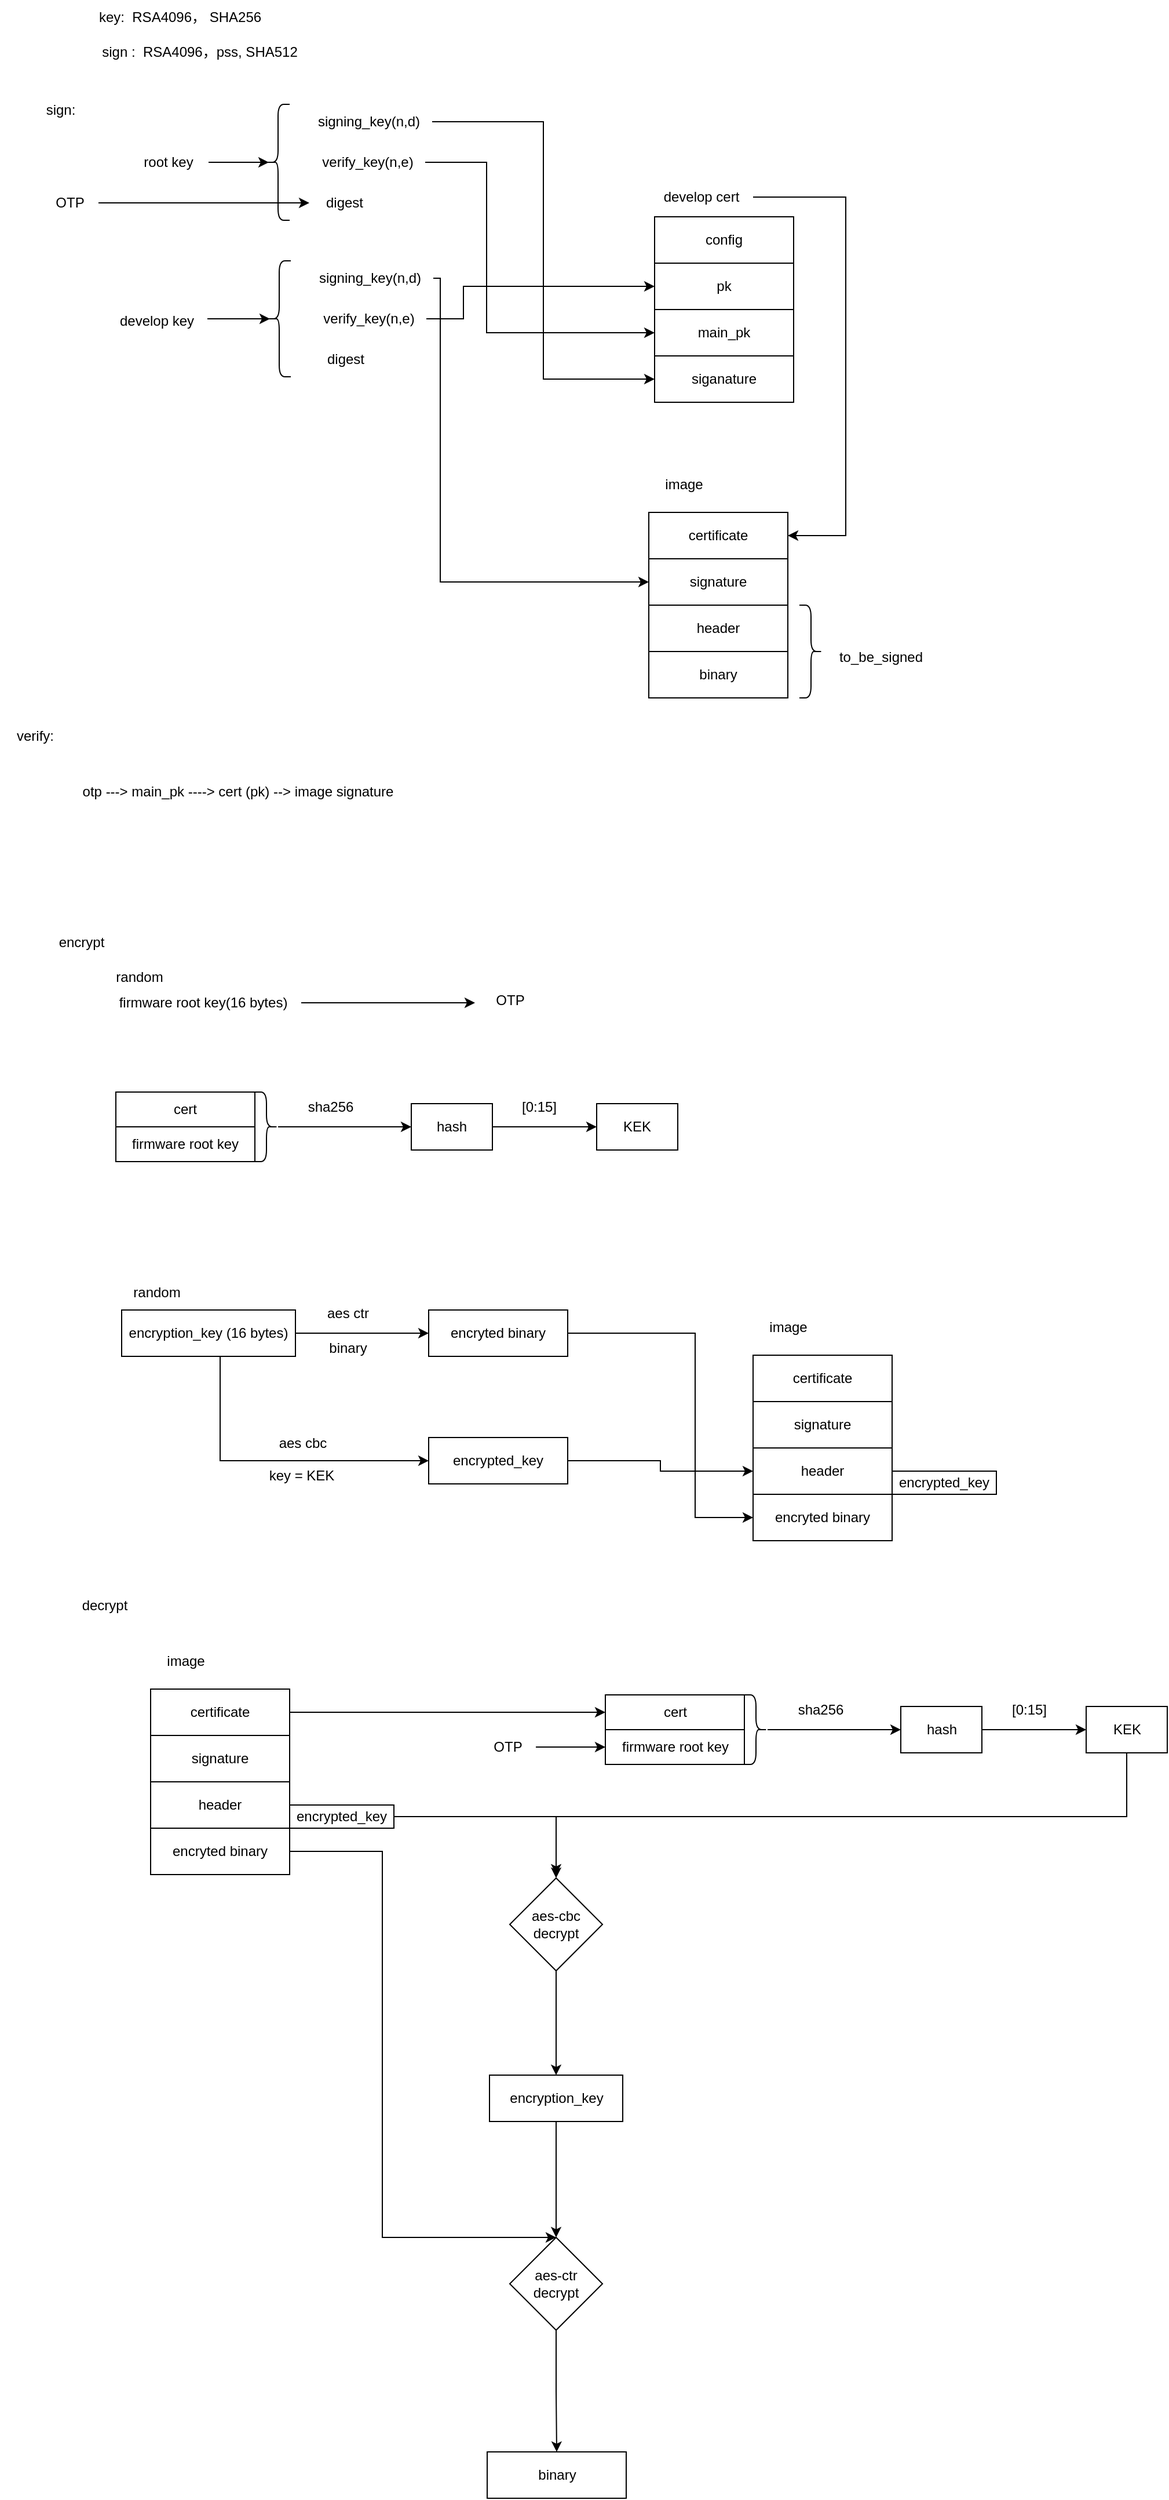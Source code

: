 <mxfile version="22.1.3" type="github" pages="4">
  <diagram name="flow" id="P-MnKtyIKvMYZn0ecdSF">
    <mxGraphModel dx="2212" dy="748" grid="1" gridSize="10" guides="1" tooltips="1" connect="1" arrows="1" fold="1" page="1" pageScale="1" pageWidth="850" pageHeight="1100" math="0" shadow="0">
      <root>
        <mxCell id="0" />
        <mxCell id="1" parent="0" />
        <mxCell id="VETMIVYK4oeTg1nhEx0M-1" value="root key" style="text;html=1;align=center;verticalAlign=middle;resizable=0;points=[];autosize=1;strokeColor=none;fillColor=none;" vertex="1" parent="1">
          <mxGeometry x="90" y="155" width="70" height="30" as="geometry" />
        </mxCell>
        <mxCell id="VETMIVYK4oeTg1nhEx0M-2" value="develop key" style="text;html=1;align=center;verticalAlign=middle;resizable=0;points=[];autosize=1;strokeColor=none;fillColor=none;" vertex="1" parent="1">
          <mxGeometry x="70" y="292" width="90" height="30" as="geometry" />
        </mxCell>
        <mxCell id="VETMIVYK4oeTg1nhEx0M-3" value="key:&amp;nbsp; RSA4096， SHA256" style="text;html=1;align=center;verticalAlign=middle;resizable=0;points=[];autosize=1;strokeColor=none;fillColor=none;" vertex="1" parent="1">
          <mxGeometry x="55" y="30" width="160" height="30" as="geometry" />
        </mxCell>
        <mxCell id="VETMIVYK4oeTg1nhEx0M-30" style="edgeStyle=orthogonalEdgeStyle;rounded=0;orthogonalLoop=1;jettySize=auto;html=1;entryX=0;entryY=0.5;entryDx=0;entryDy=0;" edge="1" parent="1" source="VETMIVYK4oeTg1nhEx0M-4" target="VETMIVYK4oeTg1nhEx0M-28">
          <mxGeometry relative="1" as="geometry" />
        </mxCell>
        <mxCell id="VETMIVYK4oeTg1nhEx0M-4" value="signing_key(n,d)" style="text;html=1;align=center;verticalAlign=middle;resizable=0;points=[];autosize=1;strokeColor=none;fillColor=none;" vertex="1" parent="1">
          <mxGeometry x="243" y="120" width="110" height="30" as="geometry" />
        </mxCell>
        <mxCell id="VETMIVYK4oeTg1nhEx0M-31" style="edgeStyle=orthogonalEdgeStyle;rounded=0;orthogonalLoop=1;jettySize=auto;html=1;entryX=0;entryY=0.5;entryDx=0;entryDy=0;" edge="1" parent="1" source="VETMIVYK4oeTg1nhEx0M-5" target="VETMIVYK4oeTg1nhEx0M-26">
          <mxGeometry relative="1" as="geometry">
            <Array as="points">
              <mxPoint x="400" y="170" />
              <mxPoint x="400" y="317" />
            </Array>
          </mxGeometry>
        </mxCell>
        <mxCell id="VETMIVYK4oeTg1nhEx0M-5" value="verify_key(n,e)" style="text;html=1;align=center;verticalAlign=middle;resizable=0;points=[];autosize=1;strokeColor=none;fillColor=none;" vertex="1" parent="1">
          <mxGeometry x="247" y="155" width="100" height="30" as="geometry" />
        </mxCell>
        <mxCell id="VETMIVYK4oeTg1nhEx0M-6" value="" style="shape=curlyBracket;whiteSpace=wrap;html=1;rounded=1;labelPosition=left;verticalLabelPosition=middle;align=right;verticalAlign=middle;" vertex="1" parent="1">
          <mxGeometry x="210" y="120" width="20" height="100" as="geometry" />
        </mxCell>
        <mxCell id="VETMIVYK4oeTg1nhEx0M-9" style="edgeStyle=orthogonalEdgeStyle;rounded=0;orthogonalLoop=1;jettySize=auto;html=1;entryX=0.1;entryY=0.5;entryDx=0;entryDy=0;entryPerimeter=0;" edge="1" parent="1" source="VETMIVYK4oeTg1nhEx0M-1" target="VETMIVYK4oeTg1nhEx0M-6">
          <mxGeometry relative="1" as="geometry" />
        </mxCell>
        <mxCell id="VETMIVYK4oeTg1nhEx0M-10" value="digest" style="text;html=1;align=center;verticalAlign=middle;resizable=0;points=[];autosize=1;strokeColor=none;fillColor=none;" vertex="1" parent="1">
          <mxGeometry x="247" y="190" width="60" height="30" as="geometry" />
        </mxCell>
        <mxCell id="VETMIVYK4oeTg1nhEx0M-42" style="edgeStyle=orthogonalEdgeStyle;rounded=0;orthogonalLoop=1;jettySize=auto;html=1;entryX=0;entryY=0.5;entryDx=0;entryDy=0;" edge="1" parent="1" source="VETMIVYK4oeTg1nhEx0M-12" target="VETMIVYK4oeTg1nhEx0M-37">
          <mxGeometry relative="1" as="geometry">
            <Array as="points">
              <mxPoint x="360" y="270" />
              <mxPoint x="360" y="532" />
            </Array>
          </mxGeometry>
        </mxCell>
        <mxCell id="VETMIVYK4oeTg1nhEx0M-12" value="signing_key(n,d)" style="text;html=1;align=center;verticalAlign=middle;resizable=0;points=[];autosize=1;strokeColor=none;fillColor=none;" vertex="1" parent="1">
          <mxGeometry x="244" y="255" width="110" height="30" as="geometry" />
        </mxCell>
        <mxCell id="VETMIVYK4oeTg1nhEx0M-32" style="edgeStyle=orthogonalEdgeStyle;rounded=0;orthogonalLoop=1;jettySize=auto;html=1;entryX=0;entryY=0.5;entryDx=0;entryDy=0;" edge="1" parent="1" source="VETMIVYK4oeTg1nhEx0M-13" target="VETMIVYK4oeTg1nhEx0M-25">
          <mxGeometry relative="1" as="geometry">
            <Array as="points">
              <mxPoint x="380" y="305" />
              <mxPoint x="380" y="277" />
            </Array>
          </mxGeometry>
        </mxCell>
        <mxCell id="VETMIVYK4oeTg1nhEx0M-13" value="verify_key(n,e)" style="text;html=1;align=center;verticalAlign=middle;resizable=0;points=[];autosize=1;strokeColor=none;fillColor=none;" vertex="1" parent="1">
          <mxGeometry x="248" y="290" width="100" height="30" as="geometry" />
        </mxCell>
        <mxCell id="VETMIVYK4oeTg1nhEx0M-14" value="" style="shape=curlyBracket;whiteSpace=wrap;html=1;rounded=1;labelPosition=left;verticalLabelPosition=middle;align=right;verticalAlign=middle;" vertex="1" parent="1">
          <mxGeometry x="211" y="255" width="20" height="100" as="geometry" />
        </mxCell>
        <mxCell id="VETMIVYK4oeTg1nhEx0M-15" style="edgeStyle=orthogonalEdgeStyle;rounded=0;orthogonalLoop=1;jettySize=auto;html=1;entryX=0.1;entryY=0.5;entryDx=0;entryDy=0;entryPerimeter=0;exitX=0.989;exitY=0.433;exitDx=0;exitDy=0;exitPerimeter=0;" edge="1" target="VETMIVYK4oeTg1nhEx0M-14" parent="1" source="VETMIVYK4oeTg1nhEx0M-2">
          <mxGeometry relative="1" as="geometry">
            <mxPoint x="161" y="305" as="sourcePoint" />
          </mxGeometry>
        </mxCell>
        <mxCell id="VETMIVYK4oeTg1nhEx0M-16" value="digest" style="text;html=1;align=center;verticalAlign=middle;resizable=0;points=[];autosize=1;strokeColor=none;fillColor=none;" vertex="1" parent="1">
          <mxGeometry x="248" y="325" width="60" height="30" as="geometry" />
        </mxCell>
        <mxCell id="VETMIVYK4oeTg1nhEx0M-24" value="config" style="rounded=0;whiteSpace=wrap;html=1;" vertex="1" parent="1">
          <mxGeometry x="545" y="217" width="120" height="40" as="geometry" />
        </mxCell>
        <mxCell id="VETMIVYK4oeTg1nhEx0M-25" value="pk" style="rounded=0;whiteSpace=wrap;html=1;" vertex="1" parent="1">
          <mxGeometry x="545" y="257" width="120" height="40" as="geometry" />
        </mxCell>
        <mxCell id="VETMIVYK4oeTg1nhEx0M-26" value="main_pk" style="rounded=0;whiteSpace=wrap;html=1;" vertex="1" parent="1">
          <mxGeometry x="545" y="297" width="120" height="40" as="geometry" />
        </mxCell>
        <mxCell id="VETMIVYK4oeTg1nhEx0M-28" value="siganature" style="rounded=0;whiteSpace=wrap;html=1;" vertex="1" parent="1">
          <mxGeometry x="545" y="337" width="120" height="40" as="geometry" />
        </mxCell>
        <mxCell id="VETMIVYK4oeTg1nhEx0M-49" style="edgeStyle=orthogonalEdgeStyle;rounded=0;orthogonalLoop=1;jettySize=auto;html=1;entryX=1;entryY=0.5;entryDx=0;entryDy=0;" edge="1" parent="1" source="VETMIVYK4oeTg1nhEx0M-29" target="VETMIVYK4oeTg1nhEx0M-38">
          <mxGeometry relative="1" as="geometry">
            <Array as="points">
              <mxPoint x="710" y="200" />
              <mxPoint x="710" y="492" />
            </Array>
          </mxGeometry>
        </mxCell>
        <mxCell id="VETMIVYK4oeTg1nhEx0M-29" value="develop cert" style="text;html=1;align=center;verticalAlign=middle;resizable=0;points=[];autosize=1;strokeColor=none;fillColor=none;" vertex="1" parent="1">
          <mxGeometry x="540" y="185" width="90" height="30" as="geometry" />
        </mxCell>
        <mxCell id="VETMIVYK4oeTg1nhEx0M-33" value="header" style="rounded=0;whiteSpace=wrap;html=1;" vertex="1" parent="1">
          <mxGeometry x="540" y="552" width="120" height="40" as="geometry" />
        </mxCell>
        <mxCell id="VETMIVYK4oeTg1nhEx0M-34" value="binary" style="rounded=0;whiteSpace=wrap;html=1;" vertex="1" parent="1">
          <mxGeometry x="540" y="592" width="120" height="40" as="geometry" />
        </mxCell>
        <mxCell id="VETMIVYK4oeTg1nhEx0M-37" value="signature" style="rounded=0;whiteSpace=wrap;html=1;" vertex="1" parent="1">
          <mxGeometry x="540" y="512" width="120" height="40" as="geometry" />
        </mxCell>
        <mxCell id="VETMIVYK4oeTg1nhEx0M-38" value="certificate" style="rounded=0;whiteSpace=wrap;html=1;" vertex="1" parent="1">
          <mxGeometry x="540" y="472" width="120" height="40" as="geometry" />
        </mxCell>
        <mxCell id="VETMIVYK4oeTg1nhEx0M-39" value="" style="shape=curlyBracket;whiteSpace=wrap;html=1;rounded=1;flipH=1;labelPosition=right;verticalLabelPosition=middle;align=left;verticalAlign=middle;" vertex="1" parent="1">
          <mxGeometry x="670" y="552" width="20" height="80" as="geometry" />
        </mxCell>
        <mxCell id="VETMIVYK4oeTg1nhEx0M-40" value="to_be_signed" style="text;html=1;align=center;verticalAlign=middle;resizable=0;points=[];autosize=1;strokeColor=none;fillColor=none;" vertex="1" parent="1">
          <mxGeometry x="690" y="582" width="100" height="30" as="geometry" />
        </mxCell>
        <mxCell id="VETMIVYK4oeTg1nhEx0M-41" value="image" style="text;html=1;align=center;verticalAlign=middle;resizable=0;points=[];autosize=1;strokeColor=none;fillColor=none;" vertex="1" parent="1">
          <mxGeometry x="540" y="433" width="60" height="30" as="geometry" />
        </mxCell>
        <mxCell id="VETMIVYK4oeTg1nhEx0M-44" style="edgeStyle=orthogonalEdgeStyle;rounded=0;orthogonalLoop=1;jettySize=auto;html=1;" edge="1" parent="1" source="VETMIVYK4oeTg1nhEx0M-43" target="VETMIVYK4oeTg1nhEx0M-10">
          <mxGeometry relative="1" as="geometry" />
        </mxCell>
        <mxCell id="VETMIVYK4oeTg1nhEx0M-43" value="OTP" style="text;html=1;align=center;verticalAlign=middle;resizable=0;points=[];autosize=1;strokeColor=none;fillColor=none;" vertex="1" parent="1">
          <mxGeometry x="15" y="190" width="50" height="30" as="geometry" />
        </mxCell>
        <mxCell id="VETMIVYK4oeTg1nhEx0M-45" value="sign :&amp;nbsp; RSA4096，pss, SHA512" style="text;html=1;align=center;verticalAlign=middle;resizable=0;points=[];autosize=1;strokeColor=none;fillColor=none;" vertex="1" parent="1">
          <mxGeometry x="57" y="60" width="190" height="30" as="geometry" />
        </mxCell>
        <mxCell id="VETMIVYK4oeTg1nhEx0M-46" value="sign:" style="text;html=1;align=center;verticalAlign=middle;resizable=0;points=[];autosize=1;strokeColor=none;fillColor=none;" vertex="1" parent="1">
          <mxGeometry x="7" y="110" width="50" height="30" as="geometry" />
        </mxCell>
        <mxCell id="VETMIVYK4oeTg1nhEx0M-47" value="verify:" style="text;html=1;align=center;verticalAlign=middle;resizable=0;points=[];autosize=1;strokeColor=none;fillColor=none;" vertex="1" parent="1">
          <mxGeometry x="-20" y="650" width="60" height="30" as="geometry" />
        </mxCell>
        <mxCell id="VETMIVYK4oeTg1nhEx0M-50" value="otp ---&amp;gt; main_pk ----&amp;gt; cert (pk) --&amp;gt; image signature" style="text;html=1;align=center;verticalAlign=middle;resizable=0;points=[];autosize=1;strokeColor=none;fillColor=none;" vertex="1" parent="1">
          <mxGeometry x="40" y="698" width="290" height="30" as="geometry" />
        </mxCell>
        <mxCell id="VETMIVYK4oeTg1nhEx0M-65" style="edgeStyle=orthogonalEdgeStyle;rounded=0;orthogonalLoop=1;jettySize=auto;html=1;" edge="1" parent="1" source="VETMIVYK4oeTg1nhEx0M-51">
          <mxGeometry relative="1" as="geometry">
            <mxPoint x="390" y="895" as="targetPoint" />
          </mxGeometry>
        </mxCell>
        <mxCell id="VETMIVYK4oeTg1nhEx0M-51" value="firmware root key(16 bytes)" style="text;html=1;align=center;verticalAlign=middle;resizable=0;points=[];autosize=1;strokeColor=none;fillColor=none;" vertex="1" parent="1">
          <mxGeometry x="70" y="880" width="170" height="30" as="geometry" />
        </mxCell>
        <mxCell id="VETMIVYK4oeTg1nhEx0M-52" value="encrypt" style="text;html=1;align=center;verticalAlign=middle;resizable=0;points=[];autosize=1;strokeColor=none;fillColor=none;" vertex="1" parent="1">
          <mxGeometry x="20" y="828" width="60" height="30" as="geometry" />
        </mxCell>
        <mxCell id="VETMIVYK4oeTg1nhEx0M-53" value="cert" style="rounded=0;whiteSpace=wrap;html=1;" vertex="1" parent="1">
          <mxGeometry x="80" y="972" width="120" height="30" as="geometry" />
        </mxCell>
        <mxCell id="VETMIVYK4oeTg1nhEx0M-54" value="firmware root key" style="rounded=0;whiteSpace=wrap;html=1;" vertex="1" parent="1">
          <mxGeometry x="80" y="1002" width="120" height="30" as="geometry" />
        </mxCell>
        <mxCell id="VETMIVYK4oeTg1nhEx0M-57" style="edgeStyle=orthogonalEdgeStyle;rounded=0;orthogonalLoop=1;jettySize=auto;html=1;entryX=0;entryY=0.5;entryDx=0;entryDy=0;" edge="1" parent="1" source="VETMIVYK4oeTg1nhEx0M-55" target="VETMIVYK4oeTg1nhEx0M-56">
          <mxGeometry relative="1" as="geometry" />
        </mxCell>
        <mxCell id="VETMIVYK4oeTg1nhEx0M-55" value="" style="shape=curlyBracket;whiteSpace=wrap;html=1;rounded=1;flipH=1;labelPosition=right;verticalLabelPosition=middle;align=left;verticalAlign=middle;" vertex="1" parent="1">
          <mxGeometry x="200" y="972" width="20" height="60" as="geometry" />
        </mxCell>
        <mxCell id="VETMIVYK4oeTg1nhEx0M-59" style="edgeStyle=orthogonalEdgeStyle;rounded=0;orthogonalLoop=1;jettySize=auto;html=1;entryX=0;entryY=0.5;entryDx=0;entryDy=0;" edge="1" parent="1" source="VETMIVYK4oeTg1nhEx0M-56" target="VETMIVYK4oeTg1nhEx0M-58">
          <mxGeometry relative="1" as="geometry" />
        </mxCell>
        <mxCell id="VETMIVYK4oeTg1nhEx0M-56" value="hash" style="rounded=0;whiteSpace=wrap;html=1;" vertex="1" parent="1">
          <mxGeometry x="335" y="982" width="70" height="40" as="geometry" />
        </mxCell>
        <mxCell id="VETMIVYK4oeTg1nhEx0M-58" value="KEK" style="rounded=0;whiteSpace=wrap;html=1;" vertex="1" parent="1">
          <mxGeometry x="495" y="982" width="70" height="40" as="geometry" />
        </mxCell>
        <mxCell id="VETMIVYK4oeTg1nhEx0M-60" value="[0:15]" style="text;html=1;align=center;verticalAlign=middle;resizable=0;points=[];autosize=1;strokeColor=none;fillColor=none;" vertex="1" parent="1">
          <mxGeometry x="420" y="970" width="50" height="30" as="geometry" />
        </mxCell>
        <mxCell id="VETMIVYK4oeTg1nhEx0M-61" value="sha256" style="text;html=1;align=center;verticalAlign=middle;resizable=0;points=[];autosize=1;strokeColor=none;fillColor=none;" vertex="1" parent="1">
          <mxGeometry x="235" y="970" width="60" height="30" as="geometry" />
        </mxCell>
        <mxCell id="VETMIVYK4oeTg1nhEx0M-62" value="random" style="text;html=1;align=center;verticalAlign=middle;resizable=0;points=[];autosize=1;strokeColor=none;fillColor=none;" vertex="1" parent="1">
          <mxGeometry x="70" y="858" width="60" height="30" as="geometry" />
        </mxCell>
        <mxCell id="VETMIVYK4oeTg1nhEx0M-67" style="edgeStyle=orthogonalEdgeStyle;rounded=0;orthogonalLoop=1;jettySize=auto;html=1;" edge="1" parent="1" source="VETMIVYK4oeTg1nhEx0M-63">
          <mxGeometry relative="1" as="geometry">
            <mxPoint x="350" y="1180" as="targetPoint" />
          </mxGeometry>
        </mxCell>
        <mxCell id="VETMIVYK4oeTg1nhEx0M-71" style="edgeStyle=orthogonalEdgeStyle;rounded=0;orthogonalLoop=1;jettySize=auto;html=1;entryX=0;entryY=0.5;entryDx=0;entryDy=0;" edge="1" parent="1" source="VETMIVYK4oeTg1nhEx0M-63" target="VETMIVYK4oeTg1nhEx0M-72">
          <mxGeometry relative="1" as="geometry">
            <mxPoint x="160" y="1300" as="targetPoint" />
            <Array as="points">
              <mxPoint x="170" y="1290" />
            </Array>
          </mxGeometry>
        </mxCell>
        <mxCell id="VETMIVYK4oeTg1nhEx0M-63" value="encryption_key (16 bytes)" style="rounded=0;whiteSpace=wrap;html=1;" vertex="1" parent="1">
          <mxGeometry x="85" y="1160" width="150" height="40" as="geometry" />
        </mxCell>
        <mxCell id="VETMIVYK4oeTg1nhEx0M-64" value="random" style="text;html=1;align=center;verticalAlign=middle;resizable=0;points=[];autosize=1;strokeColor=none;fillColor=none;" vertex="1" parent="1">
          <mxGeometry x="85" y="1130" width="60" height="30" as="geometry" />
        </mxCell>
        <mxCell id="VETMIVYK4oeTg1nhEx0M-66" value="OTP" style="text;html=1;align=center;verticalAlign=middle;resizable=0;points=[];autosize=1;strokeColor=none;fillColor=none;" vertex="1" parent="1">
          <mxGeometry x="395" y="878" width="50" height="30" as="geometry" />
        </mxCell>
        <mxCell id="VETMIVYK4oeTg1nhEx0M-68" value="aes ctr" style="text;html=1;align=center;verticalAlign=middle;resizable=0;points=[];autosize=1;strokeColor=none;fillColor=none;" vertex="1" parent="1">
          <mxGeometry x="250" y="1148" width="60" height="30" as="geometry" />
        </mxCell>
        <mxCell id="VETMIVYK4oeTg1nhEx0M-69" value="binary" style="text;html=1;align=center;verticalAlign=middle;resizable=0;points=[];autosize=1;strokeColor=none;fillColor=none;" vertex="1" parent="1">
          <mxGeometry x="250" y="1178" width="60" height="30" as="geometry" />
        </mxCell>
        <mxCell id="VETMIVYK4oeTg1nhEx0M-101" style="edgeStyle=orthogonalEdgeStyle;rounded=0;orthogonalLoop=1;jettySize=auto;html=1;entryX=0;entryY=0.5;entryDx=0;entryDy=0;" edge="1" parent="1" source="VETMIVYK4oeTg1nhEx0M-70" target="VETMIVYK4oeTg1nhEx0M-76">
          <mxGeometry relative="1" as="geometry">
            <Array as="points">
              <mxPoint x="580" y="1180" />
              <mxPoint x="580" y="1339" />
            </Array>
          </mxGeometry>
        </mxCell>
        <mxCell id="VETMIVYK4oeTg1nhEx0M-70" value="encryted binary" style="rounded=0;whiteSpace=wrap;html=1;" vertex="1" parent="1">
          <mxGeometry x="350" y="1160" width="120" height="40" as="geometry" />
        </mxCell>
        <mxCell id="VETMIVYK4oeTg1nhEx0M-100" style="edgeStyle=orthogonalEdgeStyle;rounded=0;orthogonalLoop=1;jettySize=auto;html=1;entryX=0;entryY=0.5;entryDx=0;entryDy=0;" edge="1" parent="1" source="VETMIVYK4oeTg1nhEx0M-72" target="VETMIVYK4oeTg1nhEx0M-75">
          <mxGeometry relative="1" as="geometry" />
        </mxCell>
        <mxCell id="VETMIVYK4oeTg1nhEx0M-72" value="encrypted_key" style="rounded=0;whiteSpace=wrap;html=1;" vertex="1" parent="1">
          <mxGeometry x="350" y="1270" width="120" height="40" as="geometry" />
        </mxCell>
        <mxCell id="VETMIVYK4oeTg1nhEx0M-73" value="aes cbc" style="text;html=1;align=center;verticalAlign=middle;resizable=0;points=[];autosize=1;strokeColor=none;fillColor=none;" vertex="1" parent="1">
          <mxGeometry x="211" y="1260" width="60" height="30" as="geometry" />
        </mxCell>
        <mxCell id="VETMIVYK4oeTg1nhEx0M-74" value="key = KEK" style="text;html=1;align=center;verticalAlign=middle;resizable=0;points=[];autosize=1;strokeColor=none;fillColor=none;" vertex="1" parent="1">
          <mxGeometry x="200" y="1288" width="80" height="30" as="geometry" />
        </mxCell>
        <mxCell id="VETMIVYK4oeTg1nhEx0M-75" value="header" style="rounded=0;whiteSpace=wrap;html=1;" vertex="1" parent="1">
          <mxGeometry x="630" y="1279" width="120" height="40" as="geometry" />
        </mxCell>
        <mxCell id="VETMIVYK4oeTg1nhEx0M-76" value="encryted binary" style="rounded=0;whiteSpace=wrap;html=1;" vertex="1" parent="1">
          <mxGeometry x="630" y="1319" width="120" height="40" as="geometry" />
        </mxCell>
        <mxCell id="VETMIVYK4oeTg1nhEx0M-77" value="signature" style="rounded=0;whiteSpace=wrap;html=1;" vertex="1" parent="1">
          <mxGeometry x="630" y="1239" width="120" height="40" as="geometry" />
        </mxCell>
        <mxCell id="VETMIVYK4oeTg1nhEx0M-78" value="certificate" style="rounded=0;whiteSpace=wrap;html=1;" vertex="1" parent="1">
          <mxGeometry x="630" y="1199" width="120" height="40" as="geometry" />
        </mxCell>
        <mxCell id="VETMIVYK4oeTg1nhEx0M-79" value="image" style="text;html=1;align=center;verticalAlign=middle;resizable=0;points=[];autosize=1;strokeColor=none;fillColor=none;" vertex="1" parent="1">
          <mxGeometry x="630" y="1160" width="60" height="30" as="geometry" />
        </mxCell>
        <mxCell id="VETMIVYK4oeTg1nhEx0M-80" value="encrypted_key" style="rounded=0;whiteSpace=wrap;html=1;" vertex="1" parent="1">
          <mxGeometry x="750" y="1299" width="90" height="20" as="geometry" />
        </mxCell>
        <mxCell id="VETMIVYK4oeTg1nhEx0M-81" value="decrypt" style="text;html=1;align=center;verticalAlign=middle;resizable=0;points=[];autosize=1;strokeColor=none;fillColor=none;" vertex="1" parent="1">
          <mxGeometry x="40" y="1400" width="60" height="30" as="geometry" />
        </mxCell>
        <mxCell id="VETMIVYK4oeTg1nhEx0M-82" value="cert" style="rounded=0;whiteSpace=wrap;html=1;" vertex="1" parent="1">
          <mxGeometry x="502.5" y="1492" width="120" height="30" as="geometry" />
        </mxCell>
        <mxCell id="VETMIVYK4oeTg1nhEx0M-83" value="firmware root key" style="rounded=0;whiteSpace=wrap;html=1;" vertex="1" parent="1">
          <mxGeometry x="502.5" y="1522" width="120" height="30" as="geometry" />
        </mxCell>
        <mxCell id="VETMIVYK4oeTg1nhEx0M-84" style="edgeStyle=orthogonalEdgeStyle;rounded=0;orthogonalLoop=1;jettySize=auto;html=1;entryX=0;entryY=0.5;entryDx=0;entryDy=0;" edge="1" source="VETMIVYK4oeTg1nhEx0M-85" target="VETMIVYK4oeTg1nhEx0M-87" parent="1">
          <mxGeometry relative="1" as="geometry" />
        </mxCell>
        <mxCell id="VETMIVYK4oeTg1nhEx0M-85" value="" style="shape=curlyBracket;whiteSpace=wrap;html=1;rounded=1;flipH=1;labelPosition=right;verticalLabelPosition=middle;align=left;verticalAlign=middle;" vertex="1" parent="1">
          <mxGeometry x="622.5" y="1492" width="20" height="60" as="geometry" />
        </mxCell>
        <mxCell id="VETMIVYK4oeTg1nhEx0M-86" style="edgeStyle=orthogonalEdgeStyle;rounded=0;orthogonalLoop=1;jettySize=auto;html=1;entryX=0;entryY=0.5;entryDx=0;entryDy=0;" edge="1" source="VETMIVYK4oeTg1nhEx0M-87" target="VETMIVYK4oeTg1nhEx0M-88" parent="1">
          <mxGeometry relative="1" as="geometry" />
        </mxCell>
        <mxCell id="VETMIVYK4oeTg1nhEx0M-87" value="hash" style="rounded=0;whiteSpace=wrap;html=1;" vertex="1" parent="1">
          <mxGeometry x="757.5" y="1502" width="70" height="40" as="geometry" />
        </mxCell>
        <mxCell id="VETMIVYK4oeTg1nhEx0M-106" style="edgeStyle=orthogonalEdgeStyle;rounded=0;orthogonalLoop=1;jettySize=auto;html=1;" edge="1" parent="1">
          <mxGeometry relative="1" as="geometry">
            <mxPoint x="952.5" y="1539" as="sourcePoint" />
            <mxPoint x="460" y="1647" as="targetPoint" />
            <Array as="points">
              <mxPoint x="953" y="1597" />
              <mxPoint x="460" y="1597" />
            </Array>
          </mxGeometry>
        </mxCell>
        <mxCell id="VETMIVYK4oeTg1nhEx0M-88" value="KEK" style="rounded=0;whiteSpace=wrap;html=1;" vertex="1" parent="1">
          <mxGeometry x="917.5" y="1502" width="70" height="40" as="geometry" />
        </mxCell>
        <mxCell id="VETMIVYK4oeTg1nhEx0M-89" value="[0:15]" style="text;html=1;align=center;verticalAlign=middle;resizable=0;points=[];autosize=1;strokeColor=none;fillColor=none;" vertex="1" parent="1">
          <mxGeometry x="842.5" y="1490" width="50" height="30" as="geometry" />
        </mxCell>
        <mxCell id="VETMIVYK4oeTg1nhEx0M-90" value="sha256" style="text;html=1;align=center;verticalAlign=middle;resizable=0;points=[];autosize=1;strokeColor=none;fillColor=none;" vertex="1" parent="1">
          <mxGeometry x="657.5" y="1490" width="60" height="30" as="geometry" />
        </mxCell>
        <mxCell id="VETMIVYK4oeTg1nhEx0M-93" style="edgeStyle=orthogonalEdgeStyle;rounded=0;orthogonalLoop=1;jettySize=auto;html=1;entryX=0;entryY=0.5;entryDx=0;entryDy=0;" edge="1" parent="1" source="VETMIVYK4oeTg1nhEx0M-91" target="VETMIVYK4oeTg1nhEx0M-83">
          <mxGeometry relative="1" as="geometry" />
        </mxCell>
        <mxCell id="VETMIVYK4oeTg1nhEx0M-91" value="OTP" style="text;html=1;align=center;verticalAlign=middle;resizable=0;points=[];autosize=1;strokeColor=none;fillColor=none;" vertex="1" parent="1">
          <mxGeometry x="392.5" y="1522" width="50" height="30" as="geometry" />
        </mxCell>
        <mxCell id="VETMIVYK4oeTg1nhEx0M-94" value="header" style="rounded=0;whiteSpace=wrap;html=1;" vertex="1" parent="1">
          <mxGeometry x="110" y="1567" width="120" height="40" as="geometry" />
        </mxCell>
        <mxCell id="VETMIVYK4oeTg1nhEx0M-112" style="edgeStyle=orthogonalEdgeStyle;rounded=0;orthogonalLoop=1;jettySize=auto;html=1;entryX=0.5;entryY=0;entryDx=0;entryDy=0;" edge="1" parent="1" source="VETMIVYK4oeTg1nhEx0M-95" target="VETMIVYK4oeTg1nhEx0M-110">
          <mxGeometry relative="1" as="geometry">
            <Array as="points">
              <mxPoint x="310" y="1627" />
              <mxPoint x="310" y="1960" />
            </Array>
          </mxGeometry>
        </mxCell>
        <mxCell id="VETMIVYK4oeTg1nhEx0M-95" value="encryted binary" style="rounded=0;whiteSpace=wrap;html=1;" vertex="1" parent="1">
          <mxGeometry x="110" y="1607" width="120" height="40" as="geometry" />
        </mxCell>
        <mxCell id="VETMIVYK4oeTg1nhEx0M-96" value="signature" style="rounded=0;whiteSpace=wrap;html=1;" vertex="1" parent="1">
          <mxGeometry x="110" y="1527" width="120" height="40" as="geometry" />
        </mxCell>
        <mxCell id="VETMIVYK4oeTg1nhEx0M-102" style="edgeStyle=orthogonalEdgeStyle;rounded=0;orthogonalLoop=1;jettySize=auto;html=1;entryX=0;entryY=0.5;entryDx=0;entryDy=0;" edge="1" parent="1" source="VETMIVYK4oeTg1nhEx0M-97" target="VETMIVYK4oeTg1nhEx0M-82">
          <mxGeometry relative="1" as="geometry" />
        </mxCell>
        <mxCell id="VETMIVYK4oeTg1nhEx0M-97" value="certificate" style="rounded=0;whiteSpace=wrap;html=1;" vertex="1" parent="1">
          <mxGeometry x="110" y="1487" width="120" height="40" as="geometry" />
        </mxCell>
        <mxCell id="VETMIVYK4oeTg1nhEx0M-98" value="image" style="text;html=1;align=center;verticalAlign=middle;resizable=0;points=[];autosize=1;strokeColor=none;fillColor=none;" vertex="1" parent="1">
          <mxGeometry x="110" y="1448" width="60" height="30" as="geometry" />
        </mxCell>
        <mxCell id="VETMIVYK4oeTg1nhEx0M-105" style="edgeStyle=orthogonalEdgeStyle;rounded=0;orthogonalLoop=1;jettySize=auto;html=1;entryX=0.5;entryY=0;entryDx=0;entryDy=0;" edge="1" parent="1" source="VETMIVYK4oeTg1nhEx0M-99" target="VETMIVYK4oeTg1nhEx0M-104">
          <mxGeometry relative="1" as="geometry" />
        </mxCell>
        <mxCell id="VETMIVYK4oeTg1nhEx0M-99" value="encrypted_key" style="rounded=0;whiteSpace=wrap;html=1;" vertex="1" parent="1">
          <mxGeometry x="230" y="1587" width="90" height="20" as="geometry" />
        </mxCell>
        <mxCell id="VETMIVYK4oeTg1nhEx0M-111" style="edgeStyle=orthogonalEdgeStyle;rounded=0;orthogonalLoop=1;jettySize=auto;html=1;entryX=0.5;entryY=0;entryDx=0;entryDy=0;" edge="1" parent="1" source="VETMIVYK4oeTg1nhEx0M-103" target="VETMIVYK4oeTg1nhEx0M-110">
          <mxGeometry relative="1" as="geometry" />
        </mxCell>
        <mxCell id="VETMIVYK4oeTg1nhEx0M-103" value="encryption_key" style="rounded=0;whiteSpace=wrap;html=1;" vertex="1" parent="1">
          <mxGeometry x="402.5" y="1820" width="115" height="40" as="geometry" />
        </mxCell>
        <mxCell id="VETMIVYK4oeTg1nhEx0M-109" style="edgeStyle=orthogonalEdgeStyle;rounded=0;orthogonalLoop=1;jettySize=auto;html=1;entryX=0.5;entryY=0;entryDx=0;entryDy=0;" edge="1" parent="1" source="VETMIVYK4oeTg1nhEx0M-104" target="VETMIVYK4oeTg1nhEx0M-103">
          <mxGeometry relative="1" as="geometry" />
        </mxCell>
        <mxCell id="VETMIVYK4oeTg1nhEx0M-104" value="aes-cbc decrypt" style="rhombus;whiteSpace=wrap;html=1;" vertex="1" parent="1">
          <mxGeometry x="420" y="1650" width="80" height="80" as="geometry" />
        </mxCell>
        <mxCell id="VETMIVYK4oeTg1nhEx0M-114" style="edgeStyle=orthogonalEdgeStyle;rounded=0;orthogonalLoop=1;jettySize=auto;html=1;entryX=0.5;entryY=0;entryDx=0;entryDy=0;" edge="1" parent="1" source="VETMIVYK4oeTg1nhEx0M-110" target="VETMIVYK4oeTg1nhEx0M-113">
          <mxGeometry relative="1" as="geometry" />
        </mxCell>
        <mxCell id="VETMIVYK4oeTg1nhEx0M-110" value="aes-ctr decrypt" style="rhombus;whiteSpace=wrap;html=1;" vertex="1" parent="1">
          <mxGeometry x="420" y="1960" width="80" height="80" as="geometry" />
        </mxCell>
        <mxCell id="VETMIVYK4oeTg1nhEx0M-113" value="binary" style="rounded=0;whiteSpace=wrap;html=1;" vertex="1" parent="1">
          <mxGeometry x="400.5" y="2145" width="120" height="40" as="geometry" />
        </mxCell>
      </root>
    </mxGraphModel>
  </diagram>
  <diagram id="LiPt5VSH-FJZAjk7PgUN" name="authentication">
    <mxGraphModel dx="1362" dy="748" grid="1" gridSize="10" guides="1" tooltips="1" connect="1" arrows="1" fold="1" page="1" pageScale="1" pageWidth="850" pageHeight="1100" math="0" shadow="0">
      <root>
        <mxCell id="0" />
        <mxCell id="1" parent="0" />
        <mxCell id="zxyd_IrkrylXsHQdyV1V-1" value="" style="rounded=0;whiteSpace=wrap;html=1;fillColor=#b1ddf0;strokeColor=#10739e;" vertex="1" parent="1">
          <mxGeometry x="210" y="160" width="290" height="690" as="geometry" />
        </mxCell>
        <mxCell id="zxyd_IrkrylXsHQdyV1V-2" value="Developer" style="text;html=1;align=center;verticalAlign=middle;resizable=0;points=[];autosize=1;strokeColor=none;fillColor=none;" vertex="1" parent="1">
          <mxGeometry x="315" y="160" width="80" height="30" as="geometry" />
        </mxCell>
        <mxCell id="zxyd_IrkrylXsHQdyV1V-3" value="Key generation" style="ellipse;whiteSpace=wrap;html=1;" vertex="1" parent="1">
          <mxGeometry x="295" y="230" width="120" height="80" as="geometry" />
        </mxCell>
        <mxCell id="zxyd_IrkrylXsHQdyV1V-4" value="Developer&#39;s signing key (private)" style="rounded=0;whiteSpace=wrap;html=1;" vertex="1" parent="1">
          <mxGeometry x="240" y="350" width="110" height="40" as="geometry" />
        </mxCell>
        <mxCell id="zxyd_IrkrylXsHQdyV1V-5" value="Developer&#39;s verifying key (public)" style="rounded=0;whiteSpace=wrap;html=1;" vertex="1" parent="1">
          <mxGeometry x="368" y="350" width="115" height="40" as="geometry" />
        </mxCell>
        <mxCell id="zxyd_IrkrylXsHQdyV1V-6" value="" style="rounded=0;whiteSpace=wrap;html=1;fillColor=#b1ddf0;strokeColor=#10739e;" vertex="1" parent="1">
          <mxGeometry x="510" y="160" width="290" height="340" as="geometry" />
        </mxCell>
        <mxCell id="zxyd_IrkrylXsHQdyV1V-7" value="Manufacturer" style="text;html=1;align=center;verticalAlign=middle;resizable=0;points=[];autosize=1;strokeColor=none;fillColor=none;" vertex="1" parent="1">
          <mxGeometry x="595" y="160" width="90" height="30" as="geometry" />
        </mxCell>
        <mxCell id="zxyd_IrkrylXsHQdyV1V-8" value="Key generation" style="ellipse;whiteSpace=wrap;html=1;" vertex="1" parent="1">
          <mxGeometry x="595" y="230" width="120" height="80" as="geometry" />
        </mxCell>
        <mxCell id="zxyd_IrkrylXsHQdyV1V-9" value="Manufacturer&#39;s signing key (private)" style="rounded=0;whiteSpace=wrap;html=1;" vertex="1" parent="1">
          <mxGeometry x="530" y="350" width="120" height="40" as="geometry" />
        </mxCell>
        <mxCell id="zxyd_IrkrylXsHQdyV1V-10" value="Manufacturer&#39;s verifying key (public)" style="rounded=0;whiteSpace=wrap;html=1;" vertex="1" parent="1">
          <mxGeometry x="670" y="350" width="119" height="40" as="geometry" />
        </mxCell>
        <mxCell id="zxyd_IrkrylXsHQdyV1V-11" value="Developer&#39;s certificate" style="rounded=0;whiteSpace=wrap;html=1;" vertex="1" parent="1">
          <mxGeometry x="384" y="579" width="83" height="40" as="geometry" />
        </mxCell>
        <mxCell id="zxyd_IrkrylXsHQdyV1V-13" value="sign" style="ellipse;whiteSpace=wrap;html=1;" vertex="1" parent="1">
          <mxGeometry x="520" y="430" width="80" height="50" as="geometry" />
        </mxCell>
        <mxCell id="zxyd_IrkrylXsHQdyV1V-15" value="" style="endArrow=classic;html=1;rounded=0;entryX=0.25;entryY=0;entryDx=0;entryDy=0;" edge="1" parent="1" target="zxyd_IrkrylXsHQdyV1V-10">
          <mxGeometry width="50" height="50" relative="1" as="geometry">
            <mxPoint x="670" y="310" as="sourcePoint" />
            <mxPoint x="700" y="380" as="targetPoint" />
          </mxGeometry>
        </mxCell>
        <mxCell id="zxyd_IrkrylXsHQdyV1V-16" value="" style="endArrow=classic;html=1;rounded=0;" edge="1" parent="1">
          <mxGeometry width="50" height="50" relative="1" as="geometry">
            <mxPoint x="350" y="310" as="sourcePoint" />
            <mxPoint x="320" y="350" as="targetPoint" />
          </mxGeometry>
        </mxCell>
        <mxCell id="zxyd_IrkrylXsHQdyV1V-17" value="" style="endArrow=classic;html=1;rounded=0;entryX=0.25;entryY=0;entryDx=0;entryDy=0;" edge="1" parent="1" target="zxyd_IrkrylXsHQdyV1V-5">
          <mxGeometry width="50" height="50" relative="1" as="geometry">
            <mxPoint x="368" y="310" as="sourcePoint" />
            <mxPoint x="398" y="360" as="targetPoint" />
          </mxGeometry>
        </mxCell>
        <mxCell id="zxyd_IrkrylXsHQdyV1V-18" value="" style="endArrow=classic;html=1;rounded=0;entryX=0.567;entryY=0;entryDx=0;entryDy=0;entryPerimeter=0;" edge="1" parent="1" target="zxyd_IrkrylXsHQdyV1V-9">
          <mxGeometry width="50" height="50" relative="1" as="geometry">
            <mxPoint x="640" y="310" as="sourcePoint" />
            <mxPoint x="610" y="370" as="targetPoint" />
          </mxGeometry>
        </mxCell>
        <mxCell id="zxyd_IrkrylXsHQdyV1V-20" value="Firmware generation" style="text;html=1;strokeColor=none;fillColor=none;align=center;verticalAlign=middle;whiteSpace=wrap;rounded=0;" vertex="1" parent="1">
          <mxGeometry x="300" y="184" width="125" height="15" as="geometry" />
        </mxCell>
        <mxCell id="zxyd_IrkrylXsHQdyV1V-21" value="Key management" style="text;html=1;strokeColor=none;fillColor=none;align=center;verticalAlign=middle;whiteSpace=wrap;rounded=0;" vertex="1" parent="1">
          <mxGeometry x="577.5" y="183" width="125" height="20" as="geometry" />
        </mxCell>
        <mxCell id="zxyd_IrkrylXsHQdyV1V-23" value="" style="endArrow=classic;html=1;rounded=0;entryX=0;entryY=0;entryDx=0;entryDy=0;" edge="1" parent="1" target="zxyd_IrkrylXsHQdyV1V-13">
          <mxGeometry width="50" height="50" relative="1" as="geometry">
            <mxPoint x="460" y="390" as="sourcePoint" />
            <mxPoint x="500" y="450" as="targetPoint" />
          </mxGeometry>
        </mxCell>
        <mxCell id="zxyd_IrkrylXsHQdyV1V-25" value="" style="endArrow=classic;html=1;rounded=0;entryX=1;entryY=0;entryDx=0;entryDy=0;" edge="1" parent="1" target="zxyd_IrkrylXsHQdyV1V-13">
          <mxGeometry width="50" height="50" relative="1" as="geometry">
            <mxPoint x="610" y="390" as="sourcePoint" />
            <mxPoint x="570" y="440" as="targetPoint" />
          </mxGeometry>
        </mxCell>
        <mxCell id="zxyd_IrkrylXsHQdyV1V-26" value="" style="rounded=0;whiteSpace=wrap;html=1;fillColor=#b1ddf0;strokeColor=#10739e;" vertex="1" parent="1">
          <mxGeometry x="510" y="510" width="290" height="340" as="geometry" />
        </mxCell>
        <mxCell id="zxyd_IrkrylXsHQdyV1V-27" value="Device" style="text;html=1;align=center;verticalAlign=middle;resizable=0;points=[];autosize=1;strokeColor=none;fillColor=none;" vertex="1" parent="1">
          <mxGeometry x="615" y="510" width="60" height="30" as="geometry" />
        </mxCell>
        <mxCell id="zxyd_IrkrylXsHQdyV1V-29" value="" style="rounded=0;whiteSpace=wrap;html=1;fillColor=#bac8d3;strokeColor=#23445d;" vertex="1" parent="1">
          <mxGeometry x="671" y="550" width="119" height="110" as="geometry" />
        </mxCell>
        <mxCell id="zxyd_IrkrylXsHQdyV1V-30" value="OTP" style="text;html=1;align=center;verticalAlign=middle;resizable=0;points=[];autosize=1;strokeColor=none;fillColor=none;" vertex="1" parent="1">
          <mxGeometry x="670" y="550" width="50" height="30" as="geometry" />
        </mxCell>
        <mxCell id="zxyd_IrkrylXsHQdyV1V-32" value="Manufacturer&#39;s verifying key (public hash)" style="rounded=0;whiteSpace=wrap;html=1;" vertex="1" parent="1">
          <mxGeometry x="680" y="579" width="100" height="51" as="geometry" />
        </mxCell>
        <mxCell id="zxyd_IrkrylXsHQdyV1V-34" value="" style="endArrow=classic;html=1;rounded=0;entryX=0.75;entryY=0;entryDx=0;entryDy=0;" edge="1" parent="1" target="zxyd_IrkrylXsHQdyV1V-32">
          <mxGeometry width="50" height="50" relative="1" as="geometry">
            <mxPoint x="730" y="390" as="sourcePoint" />
            <mxPoint x="770" y="460" as="targetPoint" />
          </mxGeometry>
        </mxCell>
        <mxCell id="zxyd_IrkrylXsHQdyV1V-35" value="" style="rounded=0;whiteSpace=wrap;html=1;fillColor=#bac8d3;strokeColor=#23445d;" vertex="1" parent="1">
          <mxGeometry x="531" y="550" width="109" height="260" as="geometry" />
        </mxCell>
        <mxCell id="zxyd_IrkrylXsHQdyV1V-36" value="Flash" style="text;html=1;align=center;verticalAlign=middle;resizable=0;points=[];autosize=1;strokeColor=none;fillColor=none;" vertex="1" parent="1">
          <mxGeometry x="530" y="550" width="50" height="30" as="geometry" />
        </mxCell>
        <mxCell id="zxyd_IrkrylXsHQdyV1V-38" value="&lt;div&gt;(Encrypted)&lt;/div&gt;&lt;div&gt;firmware&lt;/div&gt;" style="rounded=0;whiteSpace=wrap;html=1;" vertex="1" parent="1">
          <mxGeometry x="380" y="440" width="83" height="40" as="geometry" />
        </mxCell>
        <mxCell id="zxyd_IrkrylXsHQdyV1V-39" value="&lt;div&gt;(Encrypted)&lt;/div&gt;&lt;div&gt;firmware&lt;/div&gt;" style="rounded=0;whiteSpace=wrap;html=1;" vertex="1" parent="1">
          <mxGeometry x="540" y="585" width="83" height="35" as="geometry" />
        </mxCell>
        <mxCell id="zxyd_IrkrylXsHQdyV1V-40" value="&lt;div&gt;Firmware&lt;/div&gt;&lt;div&gt;signature&lt;/div&gt;" style="rounded=0;whiteSpace=wrap;html=1;" vertex="1" parent="1">
          <mxGeometry x="267" y="670" width="83" height="40" as="geometry" />
        </mxCell>
        <mxCell id="zxyd_IrkrylXsHQdyV1V-41" value="Developer&#39;s certificate" style="rounded=0;whiteSpace=wrap;html=1;" vertex="1" parent="1">
          <mxGeometry x="540" y="670" width="83" height="30" as="geometry" />
        </mxCell>
        <mxCell id="zxyd_IrkrylXsHQdyV1V-42" value="&lt;div&gt;Firmware&lt;/div&gt;&lt;div&gt;signature&lt;/div&gt;" style="rounded=0;whiteSpace=wrap;html=1;" vertex="1" parent="1">
          <mxGeometry x="544" y="770" width="83" height="30" as="geometry" />
        </mxCell>
        <mxCell id="zxyd_IrkrylXsHQdyV1V-43" value="sign" style="ellipse;whiteSpace=wrap;html=1;" vertex="1" parent="1">
          <mxGeometry x="280" y="520" width="80" height="50" as="geometry" />
        </mxCell>
        <mxCell id="zxyd_IrkrylXsHQdyV1V-44" value="" style="endArrow=classic;html=1;rounded=0;entryX=1;entryY=0;entryDx=0;entryDy=0;" edge="1" parent="1" target="zxyd_IrkrylXsHQdyV1V-43">
          <mxGeometry width="50" height="50" relative="1" as="geometry">
            <mxPoint x="415" y="480" as="sourcePoint" />
            <mxPoint x="365" y="530" as="targetPoint" />
          </mxGeometry>
        </mxCell>
        <mxCell id="zxyd_IrkrylXsHQdyV1V-45" value="" style="endArrow=classic;html=1;rounded=0;entryX=0.381;entryY=0.04;entryDx=0;entryDy=0;entryPerimeter=0;" edge="1" parent="1" target="zxyd_IrkrylXsHQdyV1V-43">
          <mxGeometry width="50" height="50" relative="1" as="geometry">
            <mxPoint x="295" y="390" as="sourcePoint" />
            <mxPoint x="245" y="440" as="targetPoint" />
          </mxGeometry>
        </mxCell>
        <mxCell id="zxyd_IrkrylXsHQdyV1V-47" value="" style="endArrow=classic;html=1;rounded=0;entryX=0.5;entryY=0;entryDx=0;entryDy=0;" edge="1" parent="1" target="zxyd_IrkrylXsHQdyV1V-40">
          <mxGeometry width="50" height="50" relative="1" as="geometry">
            <mxPoint x="320" y="569" as="sourcePoint" />
            <mxPoint x="270" y="619" as="targetPoint" />
          </mxGeometry>
        </mxCell>
        <mxCell id="zxyd_IrkrylXsHQdyV1V-48" value="" style="endArrow=classic;html=1;rounded=0;entryX=0.5;entryY=0;entryDx=0;entryDy=0;" edge="1" parent="1" target="zxyd_IrkrylXsHQdyV1V-11">
          <mxGeometry width="50" height="50" relative="1" as="geometry">
            <mxPoint x="550" y="480" as="sourcePoint" />
            <mxPoint x="500" y="530" as="targetPoint" />
          </mxGeometry>
        </mxCell>
        <mxCell id="zxyd_IrkrylXsHQdyV1V-52" value="" style="curved=1;endArrow=classic;html=1;rounded=0;exitX=0.5;exitY=1;exitDx=0;exitDy=0;entryX=0;entryY=0.5;entryDx=0;entryDy=0;" edge="1" parent="1" source="zxyd_IrkrylXsHQdyV1V-38" target="zxyd_IrkrylXsHQdyV1V-39">
          <mxGeometry width="50" height="50" relative="1" as="geometry">
            <mxPoint x="410" y="550" as="sourcePoint" />
            <mxPoint x="560" y="480" as="targetPoint" />
            <Array as="points">
              <mxPoint x="450" y="490" />
              <mxPoint x="510" y="530" />
            </Array>
          </mxGeometry>
        </mxCell>
        <mxCell id="zxyd_IrkrylXsHQdyV1V-53" value="" style="endArrow=classic;html=1;rounded=0;entryX=0;entryY=0.5;entryDx=0;entryDy=0;" edge="1" parent="1" target="zxyd_IrkrylXsHQdyV1V-41">
          <mxGeometry width="50" height="50" relative="1" as="geometry">
            <mxPoint x="467" y="600" as="sourcePoint" />
            <mxPoint x="507" y="670" as="targetPoint" />
          </mxGeometry>
        </mxCell>
        <mxCell id="zxyd_IrkrylXsHQdyV1V-22" value="" style="endArrow=classic;html=1;rounded=0;entryX=0;entryY=0.5;entryDx=0;entryDy=0;" edge="1" parent="1" target="zxyd_IrkrylXsHQdyV1V-42">
          <mxGeometry width="50" height="50" relative="1" as="geometry">
            <mxPoint x="350" y="690" as="sourcePoint" />
            <mxPoint x="390" y="760" as="targetPoint" />
          </mxGeometry>
        </mxCell>
        <mxCell id="zxyd_IrkrylXsHQdyV1V-54" value="verify" style="ellipse;whiteSpace=wrap;html=1;" vertex="1" parent="1">
          <mxGeometry x="710" y="800" width="70" height="40" as="geometry" />
        </mxCell>
        <mxCell id="zxyd_IrkrylXsHQdyV1V-55" value="verify" style="ellipse;whiteSpace=wrap;html=1;" vertex="1" parent="1">
          <mxGeometry x="720" y="680" width="70" height="40" as="geometry" />
        </mxCell>
        <mxCell id="zxyd_IrkrylXsHQdyV1V-57" value="" style="endArrow=classic;html=1;rounded=0;entryX=0;entryY=0.5;entryDx=0;entryDy=0;exitX=1;exitY=0.5;exitDx=0;exitDy=0;" edge="1" parent="1" source="zxyd_IrkrylXsHQdyV1V-41" target="zxyd_IrkrylXsHQdyV1V-55">
          <mxGeometry width="50" height="50" relative="1" as="geometry">
            <mxPoint x="623" y="660" as="sourcePoint" />
            <mxPoint x="683" y="740" as="targetPoint" />
          </mxGeometry>
        </mxCell>
        <mxCell id="zxyd_IrkrylXsHQdyV1V-58" value="" style="endArrow=classic;html=1;rounded=0;exitX=0.5;exitY=1;exitDx=0;exitDy=0;" edge="1" parent="1" source="zxyd_IrkrylXsHQdyV1V-32" target="zxyd_IrkrylXsHQdyV1V-55">
          <mxGeometry width="50" height="50" relative="1" as="geometry">
            <mxPoint x="750" y="660" as="sourcePoint" />
            <mxPoint x="810" y="740" as="targetPoint" />
          </mxGeometry>
        </mxCell>
        <mxCell id="zxyd_IrkrylXsHQdyV1V-59" value="Developer&#39;s verifying key (public)" style="rounded=0;whiteSpace=wrap;html=1;" vertex="1" parent="1">
          <mxGeometry x="660" y="730" width="90" height="50" as="geometry" />
        </mxCell>
        <mxCell id="zxyd_IrkrylXsHQdyV1V-60" value="" style="endArrow=classic;html=1;rounded=0;entryX=0;entryY=0.5;entryDx=0;entryDy=0;" edge="1" parent="1" target="zxyd_IrkrylXsHQdyV1V-59">
          <mxGeometry width="50" height="50" relative="1" as="geometry">
            <mxPoint x="623" y="690" as="sourcePoint" />
            <mxPoint x="683" y="770" as="targetPoint" />
          </mxGeometry>
        </mxCell>
        <mxCell id="zxyd_IrkrylXsHQdyV1V-61" value="" style="endArrow=classic;html=1;rounded=0;entryX=0;entryY=0.5;entryDx=0;entryDy=0;" edge="1" parent="1" target="zxyd_IrkrylXsHQdyV1V-54">
          <mxGeometry width="50" height="50" relative="1" as="geometry">
            <mxPoint x="627" y="790" as="sourcePoint" />
            <mxPoint x="687" y="870" as="targetPoint" />
          </mxGeometry>
        </mxCell>
        <mxCell id="zxyd_IrkrylXsHQdyV1V-62" value="" style="endArrow=classic;html=1;rounded=0;entryX=0.379;entryY=0.05;entryDx=0;entryDy=0;entryPerimeter=0;" edge="1" parent="1" target="zxyd_IrkrylXsHQdyV1V-54">
          <mxGeometry width="50" height="50" relative="1" as="geometry">
            <mxPoint x="715" y="780" as="sourcePoint" />
            <mxPoint x="775" y="860" as="targetPoint" />
          </mxGeometry>
        </mxCell>
        <mxCell id="zxyd_IrkrylXsHQdyV1V-63" value="" style="curved=1;endArrow=classic;html=1;rounded=0;entryX=1;entryY=0;entryDx=0;entryDy=0;exitX=1;exitY=0.5;exitDx=0;exitDy=0;" edge="1" parent="1" source="zxyd_IrkrylXsHQdyV1V-39" target="zxyd_IrkrylXsHQdyV1V-54">
          <mxGeometry width="50" height="50" relative="1" as="geometry">
            <mxPoint x="623" y="610" as="sourcePoint" />
            <mxPoint x="773" y="540" as="targetPoint" />
            <Array as="points">
              <mxPoint x="660" y="600" />
              <mxPoint x="730" y="680" />
            </Array>
          </mxGeometry>
        </mxCell>
        <mxCell id="j7moExzRTFztctDhl6fh-1" value="" style="rounded=0;whiteSpace=wrap;html=1;fillColor=#b1ddf0;strokeColor=#10739e;" vertex="1" parent="1">
          <mxGeometry x="1220" y="220" width="290" height="690" as="geometry" />
        </mxCell>
        <mxCell id="j7moExzRTFztctDhl6fh-2" value="Developer" style="text;html=1;align=center;verticalAlign=middle;resizable=0;points=[];autosize=1;strokeColor=none;fillColor=none;" vertex="1" parent="1">
          <mxGeometry x="1325" y="220" width="80" height="30" as="geometry" />
        </mxCell>
        <mxCell id="j7moExzRTFztctDhl6fh-3" value="Key generation" style="ellipse;whiteSpace=wrap;html=1;" vertex="1" parent="1">
          <mxGeometry x="1305" y="290" width="120" height="80" as="geometry" />
        </mxCell>
        <mxCell id="j7moExzRTFztctDhl6fh-4" value="Developer&#39;s signing key (private)" style="rounded=0;whiteSpace=wrap;html=1;" vertex="1" parent="1">
          <mxGeometry x="1250" y="410" width="110" height="40" as="geometry" />
        </mxCell>
        <mxCell id="j7moExzRTFztctDhl6fh-5" value="Developer&#39;s verifying key (public)" style="rounded=0;whiteSpace=wrap;html=1;" vertex="1" parent="1">
          <mxGeometry x="1378" y="410" width="115" height="40" as="geometry" />
        </mxCell>
        <mxCell id="j7moExzRTFztctDhl6fh-6" value="" style="rounded=0;whiteSpace=wrap;html=1;fillColor=#b1ddf0;strokeColor=#10739e;" vertex="1" parent="1">
          <mxGeometry x="1520" y="220" width="340" height="340" as="geometry" />
        </mxCell>
        <mxCell id="j7moExzRTFztctDhl6fh-7" value="Manufacturer" style="text;html=1;align=center;verticalAlign=middle;resizable=0;points=[];autosize=1;strokeColor=none;fillColor=none;" vertex="1" parent="1">
          <mxGeometry x="1605" y="220" width="90" height="30" as="geometry" />
        </mxCell>
        <mxCell id="j7moExzRTFztctDhl6fh-8" value="Key generation" style="ellipse;whiteSpace=wrap;html=1;" vertex="1" parent="1">
          <mxGeometry x="1605" y="290" width="120" height="80" as="geometry" />
        </mxCell>
        <mxCell id="j7moExzRTFztctDhl6fh-9" value="Manufacturer&#39;s signing key (private)" style="rounded=0;whiteSpace=wrap;html=1;" vertex="1" parent="1">
          <mxGeometry x="1540" y="410" width="120" height="40" as="geometry" />
        </mxCell>
        <mxCell id="j7moExzRTFztctDhl6fh-10" value="Manufacturer&#39;s verifying key (public)" style="rounded=0;whiteSpace=wrap;html=1;" vertex="1" parent="1">
          <mxGeometry x="1680" y="410" width="119" height="40" as="geometry" />
        </mxCell>
        <mxCell id="j7moExzRTFztctDhl6fh-11" value="Developer&#39;s certificate" style="rounded=0;whiteSpace=wrap;html=1;" vertex="1" parent="1">
          <mxGeometry x="1394" y="639" width="83" height="40" as="geometry" />
        </mxCell>
        <mxCell id="j7moExzRTFztctDhl6fh-12" value="sign" style="ellipse;whiteSpace=wrap;html=1;" vertex="1" parent="1">
          <mxGeometry x="1530" y="490" width="80" height="50" as="geometry" />
        </mxCell>
        <mxCell id="j7moExzRTFztctDhl6fh-13" value="" style="endArrow=classic;html=1;rounded=0;entryX=0.25;entryY=0;entryDx=0;entryDy=0;" edge="1" target="j7moExzRTFztctDhl6fh-10" parent="1">
          <mxGeometry width="50" height="50" relative="1" as="geometry">
            <mxPoint x="1680" y="370" as="sourcePoint" />
            <mxPoint x="1710" y="440" as="targetPoint" />
          </mxGeometry>
        </mxCell>
        <mxCell id="j7moExzRTFztctDhl6fh-14" value="" style="endArrow=classic;html=1;rounded=0;" edge="1" parent="1">
          <mxGeometry width="50" height="50" relative="1" as="geometry">
            <mxPoint x="1360" y="370" as="sourcePoint" />
            <mxPoint x="1330" y="410" as="targetPoint" />
          </mxGeometry>
        </mxCell>
        <mxCell id="j7moExzRTFztctDhl6fh-15" value="" style="endArrow=classic;html=1;rounded=0;entryX=0.25;entryY=0;entryDx=0;entryDy=0;" edge="1" target="j7moExzRTFztctDhl6fh-5" parent="1">
          <mxGeometry width="50" height="50" relative="1" as="geometry">
            <mxPoint x="1378" y="370" as="sourcePoint" />
            <mxPoint x="1408" y="420" as="targetPoint" />
          </mxGeometry>
        </mxCell>
        <mxCell id="j7moExzRTFztctDhl6fh-16" value="" style="endArrow=classic;html=1;rounded=0;entryX=0.567;entryY=0;entryDx=0;entryDy=0;entryPerimeter=0;" edge="1" target="j7moExzRTFztctDhl6fh-9" parent="1">
          <mxGeometry width="50" height="50" relative="1" as="geometry">
            <mxPoint x="1650" y="370" as="sourcePoint" />
            <mxPoint x="1620" y="430" as="targetPoint" />
          </mxGeometry>
        </mxCell>
        <mxCell id="j7moExzRTFztctDhl6fh-17" value="Firmware generation" style="text;html=1;strokeColor=none;fillColor=none;align=center;verticalAlign=middle;whiteSpace=wrap;rounded=0;" vertex="1" parent="1">
          <mxGeometry x="1310" y="244" width="125" height="15" as="geometry" />
        </mxCell>
        <mxCell id="j7moExzRTFztctDhl6fh-18" value="Key management" style="text;html=1;strokeColor=none;fillColor=none;align=center;verticalAlign=middle;whiteSpace=wrap;rounded=0;" vertex="1" parent="1">
          <mxGeometry x="1587.5" y="243" width="125" height="20" as="geometry" />
        </mxCell>
        <mxCell id="j7moExzRTFztctDhl6fh-19" value="" style="endArrow=classic;html=1;rounded=0;entryX=0;entryY=0;entryDx=0;entryDy=0;" edge="1" target="j7moExzRTFztctDhl6fh-12" parent="1">
          <mxGeometry width="50" height="50" relative="1" as="geometry">
            <mxPoint x="1470" y="450" as="sourcePoint" />
            <mxPoint x="1510" y="510" as="targetPoint" />
          </mxGeometry>
        </mxCell>
        <mxCell id="j7moExzRTFztctDhl6fh-20" value="" style="endArrow=classic;html=1;rounded=0;entryX=1;entryY=0;entryDx=0;entryDy=0;" edge="1" target="j7moExzRTFztctDhl6fh-12" parent="1">
          <mxGeometry width="50" height="50" relative="1" as="geometry">
            <mxPoint x="1620" y="450" as="sourcePoint" />
            <mxPoint x="1580" y="500" as="targetPoint" />
          </mxGeometry>
        </mxCell>
        <mxCell id="j7moExzRTFztctDhl6fh-21" value="" style="rounded=0;whiteSpace=wrap;html=1;fillColor=#b1ddf0;strokeColor=#10739e;" vertex="1" parent="1">
          <mxGeometry x="1520" y="570" width="340" height="340" as="geometry" />
        </mxCell>
        <mxCell id="j7moExzRTFztctDhl6fh-22" value="Device" style="text;html=1;align=center;verticalAlign=middle;resizable=0;points=[];autosize=1;strokeColor=none;fillColor=none;" vertex="1" parent="1">
          <mxGeometry x="1637" y="570" width="60" height="30" as="geometry" />
        </mxCell>
        <mxCell id="j7moExzRTFztctDhl6fh-23" value="" style="rounded=0;whiteSpace=wrap;html=1;fillColor=#bac8d3;strokeColor=#23445d;" vertex="1" parent="1">
          <mxGeometry x="1721" y="590" width="119" height="130" as="geometry" />
        </mxCell>
        <mxCell id="j7moExzRTFztctDhl6fh-24" value="OTP" style="text;html=1;align=center;verticalAlign=middle;resizable=0;points=[];autosize=1;strokeColor=none;fillColor=none;" vertex="1" parent="1">
          <mxGeometry x="1720" y="587.5" width="50" height="30" as="geometry" />
        </mxCell>
        <mxCell id="j7moExzRTFztctDhl6fh-25" value="Manufacturer&#39;s verifying key (public hash)" style="rounded=0;whiteSpace=wrap;html=1;" vertex="1" parent="1">
          <mxGeometry x="1737" y="617.5" width="100" height="52.5" as="geometry" />
        </mxCell>
        <mxCell id="j7moExzRTFztctDhl6fh-26" value="" style="endArrow=classic;html=1;rounded=0;entryX=0.75;entryY=0;entryDx=0;entryDy=0;" edge="1" target="j7moExzRTFztctDhl6fh-25" parent="1">
          <mxGeometry width="50" height="50" relative="1" as="geometry">
            <mxPoint x="1740" y="450" as="sourcePoint" />
            <mxPoint x="1780" y="520" as="targetPoint" />
          </mxGeometry>
        </mxCell>
        <mxCell id="j7moExzRTFztctDhl6fh-27" value="" style="rounded=0;whiteSpace=wrap;html=1;fillColor=#bac8d3;strokeColor=#23445d;" vertex="1" parent="1">
          <mxGeometry x="1541" y="590" width="109" height="280" as="geometry" />
        </mxCell>
        <mxCell id="j7moExzRTFztctDhl6fh-28" value="Flash" style="text;html=1;align=center;verticalAlign=middle;resizable=0;points=[];autosize=1;strokeColor=none;fillColor=none;" vertex="1" parent="1">
          <mxGeometry x="1541" y="589" width="50" height="30" as="geometry" />
        </mxCell>
        <mxCell id="j7moExzRTFztctDhl6fh-29" value="&lt;div&gt;(Encrypted)&lt;/div&gt;&lt;div&gt;firmware&lt;/div&gt;" style="rounded=0;whiteSpace=wrap;html=1;" vertex="1" parent="1">
          <mxGeometry x="1390" y="500" width="80" height="40" as="geometry" />
        </mxCell>
        <mxCell id="j7moExzRTFztctDhl6fh-30" value="&lt;div&gt;(Encrypted)&lt;/div&gt;&lt;div&gt;firmware&lt;/div&gt;" style="rounded=0;whiteSpace=wrap;html=1;" vertex="1" parent="1">
          <mxGeometry x="1550" y="645" width="80" height="35" as="geometry" />
        </mxCell>
        <mxCell id="j7moExzRTFztctDhl6fh-31" value="&lt;div&gt;Firmware&lt;/div&gt;&lt;div&gt;signature&lt;/div&gt;" style="rounded=0;whiteSpace=wrap;html=1;" vertex="1" parent="1">
          <mxGeometry x="1277" y="730" width="83" height="40" as="geometry" />
        </mxCell>
        <mxCell id="j7moExzRTFztctDhl6fh-32" value="Developer&#39;s certificate" style="rounded=0;whiteSpace=wrap;html=1;" vertex="1" parent="1">
          <mxGeometry x="1550" y="730" width="83" height="30" as="geometry" />
        </mxCell>
        <mxCell id="j7moExzRTFztctDhl6fh-33" value="&lt;div&gt;Firmware&lt;/div&gt;&lt;div&gt;signature&lt;/div&gt;" style="rounded=0;whiteSpace=wrap;html=1;" vertex="1" parent="1">
          <mxGeometry x="1554" y="830" width="83" height="30" as="geometry" />
        </mxCell>
        <mxCell id="j7moExzRTFztctDhl6fh-34" value="sign" style="ellipse;whiteSpace=wrap;html=1;" vertex="1" parent="1">
          <mxGeometry x="1290" y="580" width="80" height="50" as="geometry" />
        </mxCell>
        <mxCell id="j7moExzRTFztctDhl6fh-35" value="" style="endArrow=classic;html=1;rounded=0;entryX=1;entryY=0;entryDx=0;entryDy=0;" edge="1" target="j7moExzRTFztctDhl6fh-34" parent="1">
          <mxGeometry width="50" height="50" relative="1" as="geometry">
            <mxPoint x="1425" y="540" as="sourcePoint" />
            <mxPoint x="1375" y="590" as="targetPoint" />
          </mxGeometry>
        </mxCell>
        <mxCell id="j7moExzRTFztctDhl6fh-36" value="" style="endArrow=classic;html=1;rounded=0;entryX=0.381;entryY=0.04;entryDx=0;entryDy=0;entryPerimeter=0;" edge="1" target="j7moExzRTFztctDhl6fh-34" parent="1">
          <mxGeometry width="50" height="50" relative="1" as="geometry">
            <mxPoint x="1305" y="450" as="sourcePoint" />
            <mxPoint x="1255" y="500" as="targetPoint" />
          </mxGeometry>
        </mxCell>
        <mxCell id="j7moExzRTFztctDhl6fh-37" value="" style="endArrow=classic;html=1;rounded=0;entryX=0.5;entryY=0;entryDx=0;entryDy=0;" edge="1" target="j7moExzRTFztctDhl6fh-31" parent="1">
          <mxGeometry width="50" height="50" relative="1" as="geometry">
            <mxPoint x="1330" y="629" as="sourcePoint" />
            <mxPoint x="1280" y="679" as="targetPoint" />
          </mxGeometry>
        </mxCell>
        <mxCell id="j7moExzRTFztctDhl6fh-38" value="" style="endArrow=classic;html=1;rounded=0;entryX=0.5;entryY=0;entryDx=0;entryDy=0;" edge="1" target="j7moExzRTFztctDhl6fh-11" parent="1">
          <mxGeometry width="50" height="50" relative="1" as="geometry">
            <mxPoint x="1560" y="540" as="sourcePoint" />
            <mxPoint x="1510" y="590" as="targetPoint" />
          </mxGeometry>
        </mxCell>
        <mxCell id="j7moExzRTFztctDhl6fh-39" value="" style="curved=1;endArrow=classic;html=1;rounded=0;exitX=0.5;exitY=1;exitDx=0;exitDy=0;entryX=0;entryY=0.5;entryDx=0;entryDy=0;" edge="1" source="j7moExzRTFztctDhl6fh-29" target="j7moExzRTFztctDhl6fh-30" parent="1">
          <mxGeometry width="50" height="50" relative="1" as="geometry">
            <mxPoint x="1420" y="610" as="sourcePoint" />
            <mxPoint x="1570" y="540" as="targetPoint" />
            <Array as="points">
              <mxPoint x="1460" y="550" />
              <mxPoint x="1520" y="590" />
            </Array>
          </mxGeometry>
        </mxCell>
        <mxCell id="j7moExzRTFztctDhl6fh-40" value="" style="endArrow=classic;html=1;rounded=0;entryX=0;entryY=0.5;entryDx=0;entryDy=0;" edge="1" target="j7moExzRTFztctDhl6fh-32" parent="1">
          <mxGeometry width="50" height="50" relative="1" as="geometry">
            <mxPoint x="1477" y="660" as="sourcePoint" />
            <mxPoint x="1517" y="730" as="targetPoint" />
          </mxGeometry>
        </mxCell>
        <mxCell id="j7moExzRTFztctDhl6fh-41" value="" style="endArrow=classic;html=1;rounded=0;entryX=0;entryY=0.5;entryDx=0;entryDy=0;" edge="1" target="j7moExzRTFztctDhl6fh-33" parent="1">
          <mxGeometry width="50" height="50" relative="1" as="geometry">
            <mxPoint x="1360" y="750" as="sourcePoint" />
            <mxPoint x="1400" y="820" as="targetPoint" />
          </mxGeometry>
        </mxCell>
        <mxCell id="j7moExzRTFztctDhl6fh-42" value="verify" style="ellipse;whiteSpace=wrap;html=1;" vertex="1" parent="1">
          <mxGeometry x="1752" y="870" width="70" height="40" as="geometry" />
        </mxCell>
        <mxCell id="j7moExzRTFztctDhl6fh-43" value="verify" style="ellipse;whiteSpace=wrap;html=1;" vertex="1" parent="1">
          <mxGeometry x="1780" y="760" width="70" height="40" as="geometry" />
        </mxCell>
        <mxCell id="j7moExzRTFztctDhl6fh-44" value="" style="endArrow=classic;html=1;rounded=0;entryX=0;entryY=0.5;entryDx=0;entryDy=0;exitX=1;exitY=0.5;exitDx=0;exitDy=0;" edge="1" source="j7moExzRTFztctDhl6fh-32" target="j7moExzRTFztctDhl6fh-43" parent="1">
          <mxGeometry width="50" height="50" relative="1" as="geometry">
            <mxPoint x="1633" y="720" as="sourcePoint" />
            <mxPoint x="1693" y="800" as="targetPoint" />
          </mxGeometry>
        </mxCell>
        <mxCell id="j7moExzRTFztctDhl6fh-45" value="" style="endArrow=classic;html=1;rounded=0;exitX=0.885;exitY=1.01;exitDx=0;exitDy=0;exitPerimeter=0;" edge="1" source="j7moExzRTFztctDhl6fh-25" target="j7moExzRTFztctDhl6fh-43" parent="1">
          <mxGeometry width="50" height="50" relative="1" as="geometry">
            <mxPoint x="1760" y="720" as="sourcePoint" />
            <mxPoint x="1820" y="800" as="targetPoint" />
          </mxGeometry>
        </mxCell>
        <mxCell id="j7moExzRTFztctDhl6fh-46" value="Developer&#39;s verifying key (public)" style="rounded=0;whiteSpace=wrap;html=1;" vertex="1" parent="1">
          <mxGeometry x="1670" y="790" width="90" height="50" as="geometry" />
        </mxCell>
        <mxCell id="j7moExzRTFztctDhl6fh-47" value="" style="endArrow=classic;html=1;rounded=0;entryX=0;entryY=0.5;entryDx=0;entryDy=0;" edge="1" target="j7moExzRTFztctDhl6fh-46" parent="1">
          <mxGeometry width="50" height="50" relative="1" as="geometry">
            <mxPoint x="1633" y="750" as="sourcePoint" />
            <mxPoint x="1693" y="830" as="targetPoint" />
          </mxGeometry>
        </mxCell>
        <mxCell id="j7moExzRTFztctDhl6fh-48" value="" style="endArrow=classic;html=1;rounded=0;entryX=0;entryY=0.5;entryDx=0;entryDy=0;" edge="1" target="j7moExzRTFztctDhl6fh-42" parent="1">
          <mxGeometry width="50" height="50" relative="1" as="geometry">
            <mxPoint x="1637" y="850" as="sourcePoint" />
            <mxPoint x="1697" y="930" as="targetPoint" />
          </mxGeometry>
        </mxCell>
        <mxCell id="j7moExzRTFztctDhl6fh-49" value="" style="endArrow=classic;html=1;rounded=0;entryX=0.379;entryY=0.05;entryDx=0;entryDy=0;entryPerimeter=0;" edge="1" target="j7moExzRTFztctDhl6fh-42" parent="1">
          <mxGeometry width="50" height="50" relative="1" as="geometry">
            <mxPoint x="1725" y="840" as="sourcePoint" />
            <mxPoint x="1785" y="920" as="targetPoint" />
          </mxGeometry>
        </mxCell>
        <mxCell id="j7moExzRTFztctDhl6fh-50" value="" style="curved=1;endArrow=classic;html=1;rounded=0;entryX=1;entryY=0;entryDx=0;entryDy=0;exitX=1;exitY=0.5;exitDx=0;exitDy=0;" edge="1" source="j7moExzRTFztctDhl6fh-30" target="j7moExzRTFztctDhl6fh-42" parent="1">
          <mxGeometry width="50" height="50" relative="1" as="geometry">
            <mxPoint x="1633" y="670" as="sourcePoint" />
            <mxPoint x="1783" y="600" as="targetPoint" />
            <Array as="points">
              <mxPoint x="1690" y="720" />
              <mxPoint x="1710" y="750" />
            </Array>
          </mxGeometry>
        </mxCell>
        <mxCell id="j7moExzRTFztctDhl6fh-51" value="version" style="rounded=0;whiteSpace=wrap;html=1;" vertex="1" parent="1">
          <mxGeometry x="1390" y="480" width="80" height="20" as="geometry" />
        </mxCell>
        <mxCell id="j7moExzRTFztctDhl6fh-52" value="version" style="rounded=0;whiteSpace=wrap;html=1;" vertex="1" parent="1">
          <mxGeometry x="1550" y="625" width="80" height="20" as="geometry" />
        </mxCell>
        <mxCell id="j7moExzRTFztctDhl6fh-53" value="version" style="rounded=0;whiteSpace=wrap;html=1;" vertex="1" parent="1">
          <mxGeometry x="1737" y="679" width="80" height="20" as="geometry" />
        </mxCell>
        <mxCell id="j7moExzRTFztctDhl6fh-54" value="verify" style="ellipse;whiteSpace=wrap;html=1;" vertex="1" parent="1">
          <mxGeometry x="1660" y="637.5" width="47.5" height="35" as="geometry" />
        </mxCell>
        <mxCell id="j7moExzRTFztctDhl6fh-56" value="" style="endArrow=classic;html=1;rounded=0;" edge="1" parent="1">
          <mxGeometry width="50" height="50" relative="1" as="geometry">
            <mxPoint x="1630" y="637.5" as="sourcePoint" />
            <mxPoint x="1670" y="640" as="targetPoint" />
          </mxGeometry>
        </mxCell>
        <mxCell id="j7moExzRTFztctDhl6fh-57" value="" style="endArrow=classic;html=1;rounded=0;entryX=1;entryY=1;entryDx=0;entryDy=0;" edge="1" parent="1" target="j7moExzRTFztctDhl6fh-54">
          <mxGeometry width="50" height="50" relative="1" as="geometry">
            <mxPoint x="1737" y="690" as="sourcePoint" />
            <mxPoint x="1677" y="720" as="targetPoint" />
          </mxGeometry>
        </mxCell>
      </root>
    </mxGraphModel>
  </diagram>
  <diagram id="aD5TEqvZssBJiVKBhNSc" name="encryption">
    <mxGraphModel dx="1362" dy="748" grid="1" gridSize="10" guides="1" tooltips="1" connect="1" arrows="1" fold="1" page="1" pageScale="1" pageWidth="850" pageHeight="1100" math="0" shadow="0">
      <root>
        <mxCell id="0" />
        <mxCell id="1" parent="0" />
        <mxCell id="g3o89AlISDzndQyjwQhw-1" value="" style="rounded=0;whiteSpace=wrap;html=1;fillColor=#b1ddf0;strokeColor=#10739e;" vertex="1" parent="1">
          <mxGeometry x="160" y="160" width="340" height="690" as="geometry" />
        </mxCell>
        <mxCell id="g3o89AlISDzndQyjwQhw-2" value="Developer" style="text;html=1;align=center;verticalAlign=middle;resizable=0;points=[];autosize=1;strokeColor=none;fillColor=none;" vertex="1" parent="1">
          <mxGeometry x="315" y="160" width="80" height="30" as="geometry" />
        </mxCell>
        <mxCell id="g3o89AlISDzndQyjwQhw-6" value="" style="rounded=0;whiteSpace=wrap;html=1;fillColor=#b1ddf0;strokeColor=#10739e;" vertex="1" parent="1">
          <mxGeometry x="510" y="160" width="290" height="250" as="geometry" />
        </mxCell>
        <mxCell id="g3o89AlISDzndQyjwQhw-7" value="Manufacturer" style="text;html=1;align=center;verticalAlign=middle;resizable=0;points=[];autosize=1;strokeColor=none;fillColor=none;" vertex="1" parent="1">
          <mxGeometry x="595" y="160" width="90" height="30" as="geometry" />
        </mxCell>
        <mxCell id="g3o89AlISDzndQyjwQhw-11" value="&lt;div&gt;Encrypted&lt;/div&gt;&lt;div&gt;key&lt;/div&gt;" style="rounded=0;whiteSpace=wrap;html=1;" vertex="1" parent="1">
          <mxGeometry x="360" y="580" width="83" height="40" as="geometry" />
        </mxCell>
        <mxCell id="g3o89AlISDzndQyjwQhw-12" value="KDF&lt;br&gt;(SHA256)" style="ellipse;whiteSpace=wrap;html=1;" vertex="1" parent="1">
          <mxGeometry x="523.5" y="305" width="80" height="50" as="geometry" />
        </mxCell>
        <mxCell id="g3o89AlISDzndQyjwQhw-17" value="Firmware encryption" style="text;html=1;strokeColor=none;fillColor=none;align=center;verticalAlign=middle;whiteSpace=wrap;rounded=0;" vertex="1" parent="1">
          <mxGeometry x="300" y="184" width="125" height="15" as="geometry" />
        </mxCell>
        <mxCell id="g3o89AlISDzndQyjwQhw-18" value="Key management" style="text;html=1;strokeColor=none;fillColor=none;align=center;verticalAlign=middle;whiteSpace=wrap;rounded=0;" vertex="1" parent="1">
          <mxGeometry x="577.5" y="183" width="125" height="20" as="geometry" />
        </mxCell>
        <mxCell id="g3o89AlISDzndQyjwQhw-21" value="" style="rounded=0;whiteSpace=wrap;html=1;fillColor=#b1ddf0;strokeColor=#10739e;" vertex="1" parent="1">
          <mxGeometry x="510" y="420" width="290" height="430" as="geometry" />
        </mxCell>
        <mxCell id="g3o89AlISDzndQyjwQhw-22" value="Device" style="text;html=1;align=center;verticalAlign=middle;resizable=0;points=[];autosize=1;strokeColor=none;fillColor=none;" vertex="1" parent="1">
          <mxGeometry x="615" y="420" width="60" height="30" as="geometry" />
        </mxCell>
        <mxCell id="g3o89AlISDzndQyjwQhw-23" value="" style="rounded=0;whiteSpace=wrap;html=1;fillColor=#bac8d3;strokeColor=#23445d;" vertex="1" parent="1">
          <mxGeometry x="671" y="460" width="119" height="80" as="geometry" />
        </mxCell>
        <mxCell id="g3o89AlISDzndQyjwQhw-24" value="OTP" style="text;html=1;align=center;verticalAlign=middle;resizable=0;points=[];autosize=1;strokeColor=none;fillColor=none;" vertex="1" parent="1">
          <mxGeometry x="670" y="460" width="50" height="30" as="geometry" />
        </mxCell>
        <mxCell id="g3o89AlISDzndQyjwQhw-27" value="" style="rounded=0;whiteSpace=wrap;html=1;fillColor=#bac8d3;strokeColor=#23445d;" vertex="1" parent="1">
          <mxGeometry x="531" y="460" width="109" height="230" as="geometry" />
        </mxCell>
        <mxCell id="g3o89AlISDzndQyjwQhw-28" value="Flash" style="text;html=1;align=center;verticalAlign=middle;resizable=0;points=[];autosize=1;strokeColor=none;fillColor=none;" vertex="1" parent="1">
          <mxGeometry x="530" y="460" width="50" height="30" as="geometry" />
        </mxCell>
        <mxCell id="g3o89AlISDzndQyjwQhw-30" value="&lt;div style=&quot;border-color: var(--border-color);&quot;&gt;Encrypted&lt;/div&gt;&lt;div style=&quot;border-color: var(--border-color);&quot;&gt;firmware&lt;/div&gt;" style="rounded=0;whiteSpace=wrap;html=1;" vertex="1" parent="1">
          <mxGeometry x="544" y="620" width="83" height="35" as="geometry" />
        </mxCell>
        <mxCell id="g3o89AlISDzndQyjwQhw-31" value="&lt;div&gt;Encrypted&lt;/div&gt;&lt;div&gt;firmware&lt;/div&gt;" style="rounded=0;whiteSpace=wrap;html=1;" vertex="1" parent="1">
          <mxGeometry x="277" y="652.5" width="83" height="40" as="geometry" />
        </mxCell>
        <mxCell id="g3o89AlISDzndQyjwQhw-32" value="Developer&#39;s certificate" style="rounded=0;whiteSpace=wrap;html=1;" vertex="1" parent="1">
          <mxGeometry x="544" y="500" width="83" height="30" as="geometry" />
        </mxCell>
        <mxCell id="g3o89AlISDzndQyjwQhw-51" value="Developer&#39;s certificate" style="rounded=0;whiteSpace=wrap;html=1;" vertex="1" parent="1">
          <mxGeometry x="384" y="230" width="83" height="40" as="geometry" />
        </mxCell>
        <mxCell id="g3o89AlISDzndQyjwQhw-52" value="&lt;div style=&quot;border-color: var(--border-color);&quot;&gt;Firmware&lt;/div&gt;&lt;div style=&quot;border-color: var(--border-color);&quot;&gt;root key&lt;/div&gt;" style="rounded=0;whiteSpace=wrap;html=1;" vertex="1" parent="1">
          <mxGeometry x="603.5" y="230" width="83" height="40" as="geometry" />
        </mxCell>
        <mxCell id="g3o89AlISDzndQyjwQhw-53" value="&lt;div style=&quot;border-color: var(--border-color);&quot;&gt;Firmware&lt;/div&gt;&lt;div style=&quot;border-color: var(--border-color);&quot;&gt;root key&lt;/div&gt;" style="rounded=0;whiteSpace=wrap;html=1;" vertex="1" parent="1">
          <mxGeometry x="685" y="489" width="83" height="40" as="geometry" />
        </mxCell>
        <mxCell id="g3o89AlISDzndQyjwQhw-54" value="&lt;div&gt;Developer&#39;s&lt;/div&gt;&lt;div&gt;KEK&lt;/div&gt;" style="rounded=0;whiteSpace=wrap;html=1;" vertex="1" parent="1">
          <mxGeometry x="384" y="355" width="83" height="40" as="geometry" />
        </mxCell>
        <mxCell id="g3o89AlISDzndQyjwQhw-55" value="&lt;div&gt;Random key&lt;/div&gt;&lt;div&gt;(single use)&lt;/div&gt;" style="rounded=0;whiteSpace=wrap;html=1;" vertex="1" parent="1">
          <mxGeometry x="290" y="355" width="83" height="40" as="geometry" />
        </mxCell>
        <mxCell id="g3o89AlISDzndQyjwQhw-56" value="&lt;div&gt;Plaintext&lt;/div&gt;&lt;div&gt;firmware&lt;/div&gt;" style="rounded=0;whiteSpace=wrap;html=1;fillColor=#ffe6cc;strokeColor=#d79b00;" vertex="1" parent="1">
          <mxGeometry x="197" y="355" width="83" height="40" as="geometry" />
        </mxCell>
        <mxCell id="g3o89AlISDzndQyjwQhw-58" value="" style="endArrow=classic;html=1;rounded=0;entryX=0.069;entryY=0.33;entryDx=0;entryDy=0;entryPerimeter=0;" edge="1" parent="1" target="g3o89AlISDzndQyjwQhw-12">
          <mxGeometry width="50" height="50" relative="1" as="geometry">
            <mxPoint x="440" y="270" as="sourcePoint" />
            <mxPoint x="480" y="320" as="targetPoint" />
          </mxGeometry>
        </mxCell>
        <mxCell id="g3o89AlISDzndQyjwQhw-59" value="" style="endArrow=classic;html=1;rounded=0;entryX=1;entryY=0;entryDx=0;entryDy=0;" edge="1" parent="1" target="g3o89AlISDzndQyjwQhw-12">
          <mxGeometry width="50" height="50" relative="1" as="geometry">
            <mxPoint x="645" y="270" as="sourcePoint" />
            <mxPoint x="595" y="320" as="targetPoint" />
          </mxGeometry>
        </mxCell>
        <mxCell id="g3o89AlISDzndQyjwQhw-60" value="" style="endArrow=classic;html=1;rounded=0;" edge="1" parent="1" source="g3o89AlISDzndQyjwQhw-12" target="g3o89AlISDzndQyjwQhw-54">
          <mxGeometry width="50" height="50" relative="1" as="geometry">
            <mxPoint x="523.5" y="340" as="sourcePoint" />
            <mxPoint x="473.5" y="390" as="targetPoint" />
          </mxGeometry>
        </mxCell>
        <mxCell id="g3o89AlISDzndQyjwQhw-61" value="&lt;div&gt;AES&lt;/div&gt;&lt;div&gt;(encrypt)&lt;/div&gt;" style="ellipse;whiteSpace=wrap;html=1;" vertex="1" parent="1">
          <mxGeometry x="350" y="460" width="80" height="50" as="geometry" />
        </mxCell>
        <mxCell id="g3o89AlISDzndQyjwQhw-62" value="&lt;div&gt;AES CTR&lt;/div&gt;&lt;div&gt;(encrypt)&lt;/div&gt;" style="ellipse;whiteSpace=wrap;html=1;" vertex="1" parent="1">
          <mxGeometry x="235" y="460" width="80" height="50" as="geometry" />
        </mxCell>
        <mxCell id="g3o89AlISDzndQyjwQhw-63" value="&lt;div style=&quot;border-color: var(--border-color);&quot;&gt;Encrypted&lt;/div&gt;&lt;div style=&quot;border-color: var(--border-color);&quot;&gt;key&lt;/div&gt;" style="rounded=0;whiteSpace=wrap;html=1;" vertex="1" parent="1">
          <mxGeometry x="544" y="565" width="83" height="30" as="geometry" />
        </mxCell>
        <mxCell id="g3o89AlISDzndQyjwQhw-64" value="" style="endArrow=classic;html=1;rounded=0;entryX=0.5;entryY=0;entryDx=0;entryDy=0;" edge="1" parent="1" target="g3o89AlISDzndQyjwQhw-62">
          <mxGeometry width="50" height="50" relative="1" as="geometry">
            <mxPoint x="315" y="395" as="sourcePoint" />
            <mxPoint x="275" y="455" as="targetPoint" />
          </mxGeometry>
        </mxCell>
        <mxCell id="g3o89AlISDzndQyjwQhw-65" value="" style="endArrow=classic;html=1;rounded=0;entryX=0;entryY=0;entryDx=0;entryDy=0;" edge="1" parent="1" target="g3o89AlISDzndQyjwQhw-62">
          <mxGeometry width="50" height="50" relative="1" as="geometry">
            <mxPoint x="228.5" y="395" as="sourcePoint" />
            <mxPoint x="248.5" y="455" as="targetPoint" />
          </mxGeometry>
        </mxCell>
        <mxCell id="g3o89AlISDzndQyjwQhw-66" value="" style="endArrow=classic;html=1;rounded=0;entryX=0;entryY=0;entryDx=0;entryDy=0;" edge="1" parent="1" target="g3o89AlISDzndQyjwQhw-61">
          <mxGeometry width="50" height="50" relative="1" as="geometry">
            <mxPoint x="340" y="395" as="sourcePoint" />
            <mxPoint x="360" y="455" as="targetPoint" />
          </mxGeometry>
        </mxCell>
        <mxCell id="g3o89AlISDzndQyjwQhw-67" value="" style="endArrow=classic;html=1;rounded=0;entryX=1;entryY=0;entryDx=0;entryDy=0;" edge="1" parent="1" target="g3o89AlISDzndQyjwQhw-61">
          <mxGeometry width="50" height="50" relative="1" as="geometry">
            <mxPoint x="430" y="395" as="sourcePoint" />
            <mxPoint x="450" y="455" as="targetPoint" />
          </mxGeometry>
        </mxCell>
        <mxCell id="g3o89AlISDzndQyjwQhw-68" value="" style="endArrow=classic;html=1;rounded=0;entryX=0.5;entryY=0;entryDx=0;entryDy=0;" edge="1" parent="1" target="g3o89AlISDzndQyjwQhw-11">
          <mxGeometry width="50" height="50" relative="1" as="geometry">
            <mxPoint x="391.5" y="510" as="sourcePoint" />
            <mxPoint x="411.5" y="570" as="targetPoint" />
          </mxGeometry>
        </mxCell>
        <mxCell id="g3o89AlISDzndQyjwQhw-69" value="" style="endArrow=classic;html=1;rounded=0;" edge="1" parent="1" target="g3o89AlISDzndQyjwQhw-31">
          <mxGeometry width="50" height="50" relative="1" as="geometry">
            <mxPoint x="271.5" y="510" as="sourcePoint" />
            <mxPoint x="291.5" y="570" as="targetPoint" />
          </mxGeometry>
        </mxCell>
        <mxCell id="g3o89AlISDzndQyjwQhw-70" value="" style="endArrow=classic;html=1;rounded=0;entryX=0;entryY=0.5;entryDx=0;entryDy=0;" edge="1" parent="1" target="g3o89AlISDzndQyjwQhw-63">
          <mxGeometry width="50" height="50" relative="1" as="geometry">
            <mxPoint x="443" y="600" as="sourcePoint" />
            <mxPoint x="463" y="660" as="targetPoint" />
          </mxGeometry>
        </mxCell>
        <mxCell id="g3o89AlISDzndQyjwQhw-71" value="" style="endArrow=classic;html=1;rounded=0;entryX=0;entryY=0.5;entryDx=0;entryDy=0;" edge="1" parent="1" target="g3o89AlISDzndQyjwQhw-30">
          <mxGeometry width="50" height="50" relative="1" as="geometry">
            <mxPoint x="360" y="670" as="sourcePoint" />
            <mxPoint x="380" y="730" as="targetPoint" />
          </mxGeometry>
        </mxCell>
        <mxCell id="g3o89AlISDzndQyjwQhw-72" value="" style="endArrow=classic;html=1;rounded=0;" edge="1" parent="1" target="g3o89AlISDzndQyjwQhw-53">
          <mxGeometry width="50" height="50" relative="1" as="geometry">
            <mxPoint x="670" y="270" as="sourcePoint" />
            <mxPoint x="690" y="330" as="targetPoint" />
          </mxGeometry>
        </mxCell>
        <mxCell id="g3o89AlISDzndQyjwQhw-73" value="KDF&lt;br&gt;(SHA256)" style="ellipse;whiteSpace=wrap;html=1;" vertex="1" parent="1">
          <mxGeometry x="702.5" y="555" width="80" height="50" as="geometry" />
        </mxCell>
        <mxCell id="g3o89AlISDzndQyjwQhw-74" value="&lt;div&gt;Developer&#39;s&lt;/div&gt;&lt;div&gt;KEK&lt;/div&gt;" style="rounded=0;whiteSpace=wrap;html=1;" vertex="1" parent="1">
          <mxGeometry x="702.5" y="620" width="83" height="40" as="geometry" />
        </mxCell>
        <mxCell id="g3o89AlISDzndQyjwQhw-75" value="" style="endArrow=classic;html=1;rounded=0;" edge="1" parent="1" target="g3o89AlISDzndQyjwQhw-73">
          <mxGeometry width="50" height="50" relative="1" as="geometry">
            <mxPoint x="732.5" y="529" as="sourcePoint" />
            <mxPoint x="752.5" y="589" as="targetPoint" />
          </mxGeometry>
        </mxCell>
        <mxCell id="g3o89AlISDzndQyjwQhw-76" value="" style="endArrow=classic;html=1;rounded=0;" edge="1" parent="1" target="g3o89AlISDzndQyjwQhw-73">
          <mxGeometry width="50" height="50" relative="1" as="geometry">
            <mxPoint x="627" y="515" as="sourcePoint" />
            <mxPoint x="647" y="575" as="targetPoint" />
          </mxGeometry>
        </mxCell>
        <mxCell id="g3o89AlISDzndQyjwQhw-77" value="" style="endArrow=classic;html=1;rounded=0;entryX=0.5;entryY=0;entryDx=0;entryDy=0;" edge="1" parent="1" target="g3o89AlISDzndQyjwQhw-74">
          <mxGeometry width="50" height="50" relative="1" as="geometry">
            <mxPoint x="748" y="605" as="sourcePoint" />
            <mxPoint x="768" y="665" as="targetPoint" />
          </mxGeometry>
        </mxCell>
        <mxCell id="g3o89AlISDzndQyjwQhw-78" value="&lt;div&gt;AES&lt;/div&gt;&lt;div&gt;(decrypt)&lt;/div&gt;" style="ellipse;whiteSpace=wrap;html=1;" vertex="1" parent="1">
          <mxGeometry x="670" y="680" width="80" height="50" as="geometry" />
        </mxCell>
        <mxCell id="g3o89AlISDzndQyjwQhw-79" value="Random key" style="rounded=0;whiteSpace=wrap;html=1;" vertex="1" parent="1">
          <mxGeometry x="686.5" y="750" width="83" height="40" as="geometry" />
        </mxCell>
        <mxCell id="g3o89AlISDzndQyjwQhw-80" value="" style="endArrow=classic;html=1;rounded=0;entryX=0;entryY=0;entryDx=0;entryDy=0;exitX=1;exitY=0.5;exitDx=0;exitDy=0;" edge="1" parent="1" source="g3o89AlISDzndQyjwQhw-63" target="g3o89AlISDzndQyjwQhw-78">
          <mxGeometry width="50" height="50" relative="1" as="geometry">
            <mxPoint x="627" y="605" as="sourcePoint" />
            <mxPoint x="647" y="665" as="targetPoint" />
          </mxGeometry>
        </mxCell>
        <mxCell id="g3o89AlISDzndQyjwQhw-81" value="" style="endArrow=classic;html=1;rounded=0;" edge="1" parent="1" target="g3o89AlISDzndQyjwQhw-78">
          <mxGeometry width="50" height="50" relative="1" as="geometry">
            <mxPoint x="750" y="660" as="sourcePoint" />
            <mxPoint x="770" y="720" as="targetPoint" />
          </mxGeometry>
        </mxCell>
        <mxCell id="g3o89AlISDzndQyjwQhw-82" value="" style="endArrow=classic;html=1;rounded=0;" edge="1" parent="1" target="g3o89AlISDzndQyjwQhw-79">
          <mxGeometry width="50" height="50" relative="1" as="geometry">
            <mxPoint x="702.5" y="730" as="sourcePoint" />
            <mxPoint x="722.5" y="790" as="targetPoint" />
          </mxGeometry>
        </mxCell>
        <mxCell id="g3o89AlISDzndQyjwQhw-83" value="&lt;div&gt;AES CTR&lt;/div&gt;&lt;div&gt;(decrypt)&lt;/div&gt;" style="ellipse;whiteSpace=wrap;html=1;" vertex="1" parent="1">
          <mxGeometry x="550" y="720" width="80" height="50" as="geometry" />
        </mxCell>
        <mxCell id="g3o89AlISDzndQyjwQhw-85" value="" style="endArrow=classic;html=1;rounded=0;entryX=0.5;entryY=0;entryDx=0;entryDy=0;" edge="1" parent="1" target="g3o89AlISDzndQyjwQhw-83">
          <mxGeometry width="50" height="50" relative="1" as="geometry">
            <mxPoint x="583.5" y="655" as="sourcePoint" />
            <mxPoint x="603.5" y="715" as="targetPoint" />
          </mxGeometry>
        </mxCell>
        <mxCell id="g3o89AlISDzndQyjwQhw-86" value="" style="endArrow=classic;html=1;rounded=0;entryX=1;entryY=0.5;entryDx=0;entryDy=0;exitX=0;exitY=0.5;exitDx=0;exitDy=0;" edge="1" parent="1" source="g3o89AlISDzndQyjwQhw-79" target="g3o89AlISDzndQyjwQhw-83">
          <mxGeometry width="50" height="50" relative="1" as="geometry">
            <mxPoint x="685" y="770" as="sourcePoint" />
            <mxPoint x="705" y="830" as="targetPoint" />
          </mxGeometry>
        </mxCell>
        <mxCell id="g3o89AlISDzndQyjwQhw-87" value="&lt;div&gt;Plaintext&lt;/div&gt;&lt;div&gt;firmware&lt;/div&gt;" style="rounded=0;whiteSpace=wrap;html=1;fillColor=#ffe6cc;strokeColor=#d79b00;" vertex="1" parent="1">
          <mxGeometry x="550" y="800" width="83" height="40" as="geometry" />
        </mxCell>
        <mxCell id="g3o89AlISDzndQyjwQhw-88" value="" style="endArrow=classic;html=1;rounded=0;entryX=0.5;entryY=0;entryDx=0;entryDy=0;" edge="1" parent="1" target="g3o89AlISDzndQyjwQhw-87">
          <mxGeometry width="50" height="50" relative="1" as="geometry">
            <mxPoint x="590" y="770" as="sourcePoint" />
            <mxPoint x="610" y="830" as="targetPoint" />
          </mxGeometry>
        </mxCell>
      </root>
    </mxGraphModel>
  </diagram>
  <diagram id="Te1Jeihf_JqTqwRMjMPj" name="image">
    <mxGraphModel dx="2452" dy="880" grid="1" gridSize="10" guides="1" tooltips="1" connect="1" arrows="1" fold="1" page="1" pageScale="1" pageWidth="850" pageHeight="1100" math="0" shadow="0">
      <root>
        <mxCell id="0" />
        <mxCell id="1" parent="0" />
        <mxCell id="iS2zhpLPzomRqVUHqQxY-1" value="Certificate" style="rounded=0;whiteSpace=wrap;html=1;fillColor=#ffe6cc;strokeColor=#d79b00;" vertex="1" parent="1">
          <mxGeometry x="370" y="130" width="170" height="60" as="geometry" />
        </mxCell>
        <mxCell id="iS2zhpLPzomRqVUHqQxY-2" value="Signature" style="rounded=0;whiteSpace=wrap;html=1;fillColor=#fff2cc;strokeColor=#d6b656;" vertex="1" parent="1">
          <mxGeometry x="370" y="190" width="170" height="50" as="geometry" />
        </mxCell>
        <mxCell id="iS2zhpLPzomRqVUHqQxY-3" value="Size" style="rounded=0;whiteSpace=wrap;html=1;fillColor=#dae8fc;strokeColor=#6c8ebf;" vertex="1" parent="1">
          <mxGeometry x="370" y="240" width="170" height="30" as="geometry" />
        </mxCell>
        <mxCell id="iS2zhpLPzomRqVUHqQxY-4" value="Version" style="rounded=0;whiteSpace=wrap;html=1;fillColor=#dae8fc;strokeColor=#6c8ebf;" vertex="1" parent="1">
          <mxGeometry x="370" y="270" width="170" height="30" as="geometry" />
        </mxCell>
        <mxCell id="iS2zhpLPzomRqVUHqQxY-5" value="Reserved" style="rounded=0;whiteSpace=wrap;html=1;fillColor=#dae8fc;strokeColor=#6c8ebf;" vertex="1" parent="1">
          <mxGeometry x="370" y="300" width="170" height="30" as="geometry" />
        </mxCell>
        <mxCell id="iS2zhpLPzomRqVUHqQxY-6" value="Encrypted key" style="rounded=0;whiteSpace=wrap;html=1;fillColor=#dae8fc;strokeColor=#6c8ebf;" vertex="1" parent="1">
          <mxGeometry x="370" y="330" width="170" height="40" as="geometry" />
        </mxCell>
        <mxCell id="iS2zhpLPzomRqVUHqQxY-7" value="Firmware" style="rounded=0;whiteSpace=wrap;html=1;fillColor=#d5e8d4;strokeColor=#82b366;" vertex="1" parent="1">
          <mxGeometry x="370" y="370" width="170" height="220" as="geometry" />
        </mxCell>
        <mxCell id="iS2zhpLPzomRqVUHqQxY-8" value="" style="shape=curlyBracket;whiteSpace=wrap;html=1;rounded=1;flipH=1;labelPosition=right;verticalLabelPosition=middle;align=left;verticalAlign=middle;" vertex="1" parent="1">
          <mxGeometry x="540" y="240" width="20" height="350" as="geometry" />
        </mxCell>
        <mxCell id="iS2zhpLPzomRqVUHqQxY-13" value="" style="curved=1;endArrow=classic;html=1;rounded=0;exitX=0.1;exitY=0.5;exitDx=0;exitDy=0;exitPerimeter=0;entryX=1;entryY=0.5;entryDx=0;entryDy=0;" edge="1" parent="1" source="iS2zhpLPzomRqVUHqQxY-8" target="iS2zhpLPzomRqVUHqQxY-2">
          <mxGeometry width="50" height="50" relative="1" as="geometry">
            <mxPoint x="620" y="410" as="sourcePoint" />
            <mxPoint x="670" y="360" as="targetPoint" />
            <Array as="points">
              <mxPoint x="620" y="400" />
              <mxPoint x="640" y="360" />
              <mxPoint x="630" y="260" />
            </Array>
          </mxGeometry>
        </mxCell>
        <mxCell id="iS2zhpLPzomRqVUHqQxY-14" value="Signature" style="text;html=1;align=center;verticalAlign=middle;resizable=0;points=[];autosize=1;strokeColor=none;fillColor=none;" vertex="1" parent="1">
          <mxGeometry x="650" y="320" width="70" height="30" as="geometry" />
        </mxCell>
        <mxCell id="iS2zhpLPzomRqVUHqQxY-15" value="" style="curved=1;endArrow=classic;html=1;rounded=0;exitX=0;exitY=0.5;exitDx=0;exitDy=0;" edge="1" parent="1" source="iS2zhpLPzomRqVUHqQxY-6">
          <mxGeometry width="50" height="50" relative="1" as="geometry">
            <mxPoint x="140" y="440" as="sourcePoint" />
            <mxPoint x="370" y="490" as="targetPoint" />
            <Array as="points">
              <mxPoint x="260" y="380" />
              <mxPoint x="260" y="450" />
            </Array>
          </mxGeometry>
        </mxCell>
        <mxCell id="iS2zhpLPzomRqVUHqQxY-16" value="Encryption" style="text;html=1;align=center;verticalAlign=middle;resizable=0;points=[];autosize=1;strokeColor=none;fillColor=none;" vertex="1" parent="1">
          <mxGeometry x="175" y="400" width="80" height="30" as="geometry" />
        </mxCell>
        <mxCell id="iS2zhpLPzomRqVUHqQxY-17" value="" style="shape=curlyBracket;whiteSpace=wrap;html=1;rounded=1;labelPosition=left;verticalLabelPosition=middle;align=right;verticalAlign=middle;" vertex="1" parent="1">
          <mxGeometry x="350" y="240" width="20" height="130" as="geometry" />
        </mxCell>
        <mxCell id="iS2zhpLPzomRqVUHqQxY-18" value="header" style="text;html=1;align=center;verticalAlign=middle;resizable=0;points=[];autosize=1;strokeColor=none;fillColor=none;" vertex="1" parent="1">
          <mxGeometry x="275" y="290" width="60" height="30" as="geometry" />
        </mxCell>
        <mxCell id="OJxsv68gRHT5d-kA3rsN-2" value="bl2 cert" style="text;html=1;align=center;verticalAlign=middle;resizable=0;points=[];autosize=1;strokeColor=none;fillColor=none;" vertex="1" parent="1">
          <mxGeometry x="155" y="980" width="60" height="30" as="geometry" />
        </mxCell>
        <mxCell id="8IId7A165wcaGK1zokoR-1" value="config" style="rounded=0;whiteSpace=wrap;html=1;" vertex="1" parent="1">
          <mxGeometry x="155" y="1025" width="120" height="40" as="geometry" />
        </mxCell>
        <mxCell id="3W1gOHrelr9evsdWcVY1-7" style="edgeStyle=orthogonalEdgeStyle;rounded=0;orthogonalLoop=1;jettySize=auto;html=1;entryX=0;entryY=0.5;entryDx=0;entryDy=0;" edge="1" parent="1" source="8IId7A165wcaGK1zokoR-2" target="3W1gOHrelr9evsdWcVY1-5">
          <mxGeometry relative="1" as="geometry" />
        </mxCell>
        <mxCell id="3W1gOHrelr9evsdWcVY1-24" style="edgeStyle=orthogonalEdgeStyle;rounded=0;orthogonalLoop=1;jettySize=auto;html=1;entryX=0;entryY=0.5;entryDx=0;entryDy=0;" edge="1" parent="1" source="8IId7A165wcaGK1zokoR-2" target="3W1gOHrelr9evsdWcVY1-15">
          <mxGeometry relative="1" as="geometry" />
        </mxCell>
        <mxCell id="3W1gOHrelr9evsdWcVY1-25" style="edgeStyle=orthogonalEdgeStyle;rounded=0;orthogonalLoop=1;jettySize=auto;html=1;entryX=0;entryY=0.5;entryDx=0;entryDy=0;" edge="1" parent="1" source="8IId7A165wcaGK1zokoR-2" target="3W1gOHrelr9evsdWcVY1-21">
          <mxGeometry relative="1" as="geometry" />
        </mxCell>
        <mxCell id="8IId7A165wcaGK1zokoR-2" value="bl2 pk" style="rounded=0;whiteSpace=wrap;html=1;" vertex="1" parent="1">
          <mxGeometry x="155" y="1065" width="120" height="40" as="geometry" />
        </mxCell>
        <mxCell id="8IId7A165wcaGK1zokoR-3" value="root pk" style="rounded=0;whiteSpace=wrap;html=1;" vertex="1" parent="1">
          <mxGeometry x="155" y="1105" width="120" height="40" as="geometry" />
        </mxCell>
        <mxCell id="8IId7A165wcaGK1zokoR-4" value="siganature" style="rounded=0;whiteSpace=wrap;html=1;" vertex="1" parent="1">
          <mxGeometry x="155" y="1145" width="120" height="40" as="geometry" />
        </mxCell>
        <mxCell id="3W1gOHrelr9evsdWcVY1-1" value="otp ---&amp;gt; root_pk ----&amp;gt; cert (bl2 pk) --&amp;gt; image signature" style="text;html=1;align=center;verticalAlign=middle;resizable=0;points=[];autosize=1;strokeColor=none;fillColor=none;" vertex="1" parent="1">
          <mxGeometry x="15" y="1220" width="310" height="30" as="geometry" />
        </mxCell>
        <mxCell id="3W1gOHrelr9evsdWcVY1-2" value="bl31 cert" style="text;html=1;align=center;verticalAlign=middle;resizable=0;points=[];autosize=1;strokeColor=none;fillColor=none;" vertex="1" parent="1">
          <mxGeometry x="500" y="650" width="70" height="30" as="geometry" />
        </mxCell>
        <mxCell id="3W1gOHrelr9evsdWcVY1-3" value="config" style="rounded=0;whiteSpace=wrap;html=1;" vertex="1" parent="1">
          <mxGeometry x="500" y="685" width="120" height="40" as="geometry" />
        </mxCell>
        <mxCell id="3W1gOHrelr9evsdWcVY1-39" style="edgeStyle=orthogonalEdgeStyle;rounded=0;orthogonalLoop=1;jettySize=auto;html=1;entryX=0;entryY=0.5;entryDx=0;entryDy=0;" edge="1" parent="1" source="3W1gOHrelr9evsdWcVY1-4" target="3W1gOHrelr9evsdWcVY1-27">
          <mxGeometry relative="1" as="geometry" />
        </mxCell>
        <mxCell id="3W1gOHrelr9evsdWcVY1-4" value="bl31 pk" style="rounded=0;whiteSpace=wrap;html=1;" vertex="1" parent="1">
          <mxGeometry x="500" y="725" width="120" height="40" as="geometry" />
        </mxCell>
        <mxCell id="3W1gOHrelr9evsdWcVY1-5" value="bl2 pk" style="rounded=0;whiteSpace=wrap;html=1;" vertex="1" parent="1">
          <mxGeometry x="500" y="765" width="120" height="40" as="geometry" />
        </mxCell>
        <mxCell id="3W1gOHrelr9evsdWcVY1-6" value="siganature" style="rounded=0;whiteSpace=wrap;html=1;" vertex="1" parent="1">
          <mxGeometry x="500" y="805" width="120" height="40" as="geometry" />
        </mxCell>
        <mxCell id="3W1gOHrelr9evsdWcVY1-8" value="verify" style="text;html=1;align=center;verticalAlign=middle;resizable=0;points=[];autosize=1;strokeColor=none;fillColor=none;" vertex="1" parent="1">
          <mxGeometry x="345" y="848" width="50" height="30" as="geometry" />
        </mxCell>
        <mxCell id="3W1gOHrelr9evsdWcVY1-9" value="sign by bl2 private key" style="text;html=1;align=center;verticalAlign=middle;resizable=0;points=[];autosize=1;strokeColor=none;fillColor=none;" vertex="1" parent="1">
          <mxGeometry x="500" y="848" width="140" height="30" as="geometry" />
        </mxCell>
        <mxCell id="3W1gOHrelr9evsdWcVY1-11" style="edgeStyle=orthogonalEdgeStyle;rounded=0;orthogonalLoop=1;jettySize=auto;html=1;entryX=0;entryY=0.5;entryDx=0;entryDy=0;" edge="1" parent="1" source="3W1gOHrelr9evsdWcVY1-10" target="8IId7A165wcaGK1zokoR-3">
          <mxGeometry relative="1" as="geometry" />
        </mxCell>
        <mxCell id="3W1gOHrelr9evsdWcVY1-10" value="OTP" style="text;html=1;align=center;verticalAlign=middle;resizable=0;points=[];autosize=1;strokeColor=none;fillColor=none;" vertex="1" parent="1">
          <mxGeometry y="1110" width="50" height="30" as="geometry" />
        </mxCell>
        <mxCell id="3W1gOHrelr9evsdWcVY1-12" value="bl32 cert" style="text;html=1;align=center;verticalAlign=middle;resizable=0;points=[];autosize=1;strokeColor=none;fillColor=none;" vertex="1" parent="1">
          <mxGeometry x="500" y="950" width="70" height="30" as="geometry" />
        </mxCell>
        <mxCell id="3W1gOHrelr9evsdWcVY1-13" value="config" style="rounded=0;whiteSpace=wrap;html=1;" vertex="1" parent="1">
          <mxGeometry x="500" y="985" width="120" height="40" as="geometry" />
        </mxCell>
        <mxCell id="3W1gOHrelr9evsdWcVY1-14" value="bl32 pk" style="rounded=0;whiteSpace=wrap;html=1;" vertex="1" parent="1">
          <mxGeometry x="500" y="1025" width="120" height="40" as="geometry" />
        </mxCell>
        <mxCell id="3W1gOHrelr9evsdWcVY1-15" value="bl2 pk" style="rounded=0;whiteSpace=wrap;html=1;" vertex="1" parent="1">
          <mxGeometry x="500" y="1065" width="120" height="40" as="geometry" />
        </mxCell>
        <mxCell id="3W1gOHrelr9evsdWcVY1-16" value="siganature" style="rounded=0;whiteSpace=wrap;html=1;" vertex="1" parent="1">
          <mxGeometry x="500" y="1105" width="120" height="40" as="geometry" />
        </mxCell>
        <mxCell id="3W1gOHrelr9evsdWcVY1-17" value="sign by bl2 private key" style="text;html=1;align=center;verticalAlign=middle;resizable=0;points=[];autosize=1;strokeColor=none;fillColor=none;" vertex="1" parent="1">
          <mxGeometry x="500" y="1148" width="140" height="30" as="geometry" />
        </mxCell>
        <mxCell id="3W1gOHrelr9evsdWcVY1-18" value="bl33 cert" style="text;html=1;align=center;verticalAlign=middle;resizable=0;points=[];autosize=1;strokeColor=none;fillColor=none;" vertex="1" parent="1">
          <mxGeometry x="500" y="1250" width="70" height="30" as="geometry" />
        </mxCell>
        <mxCell id="3W1gOHrelr9evsdWcVY1-19" value="config" style="rounded=0;whiteSpace=wrap;html=1;" vertex="1" parent="1">
          <mxGeometry x="500" y="1285" width="120" height="40" as="geometry" />
        </mxCell>
        <mxCell id="3W1gOHrelr9evsdWcVY1-20" value="bl33 pk" style="rounded=0;whiteSpace=wrap;html=1;" vertex="1" parent="1">
          <mxGeometry x="500" y="1325" width="120" height="40" as="geometry" />
        </mxCell>
        <mxCell id="3W1gOHrelr9evsdWcVY1-21" value="bl2 pk" style="rounded=0;whiteSpace=wrap;html=1;" vertex="1" parent="1">
          <mxGeometry x="500" y="1365" width="120" height="40" as="geometry" />
        </mxCell>
        <mxCell id="3W1gOHrelr9evsdWcVY1-22" value="siganature" style="rounded=0;whiteSpace=wrap;html=1;" vertex="1" parent="1">
          <mxGeometry x="500" y="1405" width="120" height="40" as="geometry" />
        </mxCell>
        <mxCell id="3W1gOHrelr9evsdWcVY1-23" value="sign by bl2 private key" style="text;html=1;align=center;verticalAlign=middle;resizable=0;points=[];autosize=1;strokeColor=none;fillColor=none;" vertex="1" parent="1">
          <mxGeometry x="500" y="1448" width="140" height="30" as="geometry" />
        </mxCell>
        <mxCell id="3W1gOHrelr9evsdWcVY1-26" value="BL31 Certificate" style="rounded=0;whiteSpace=wrap;html=1;fillColor=#ffe6cc;strokeColor=#d79b00;" vertex="1" parent="1">
          <mxGeometry x="850" y="515" width="170" height="60" as="geometry" />
        </mxCell>
        <mxCell id="3W1gOHrelr9evsdWcVY1-27" value="Signature" style="rounded=0;whiteSpace=wrap;html=1;fillColor=#fff2cc;strokeColor=#d6b656;" vertex="1" parent="1">
          <mxGeometry x="850" y="575" width="170" height="50" as="geometry" />
        </mxCell>
        <mxCell id="3W1gOHrelr9evsdWcVY1-28" value="Size" style="rounded=0;whiteSpace=wrap;html=1;fillColor=#dae8fc;strokeColor=#6c8ebf;" vertex="1" parent="1">
          <mxGeometry x="850" y="625" width="170" height="30" as="geometry" />
        </mxCell>
        <mxCell id="3W1gOHrelr9evsdWcVY1-29" value="Version" style="rounded=0;whiteSpace=wrap;html=1;fillColor=#dae8fc;strokeColor=#6c8ebf;" vertex="1" parent="1">
          <mxGeometry x="850" y="655" width="170" height="30" as="geometry" />
        </mxCell>
        <mxCell id="3W1gOHrelr9evsdWcVY1-30" value="Reserved" style="rounded=0;whiteSpace=wrap;html=1;fillColor=#dae8fc;strokeColor=#6c8ebf;" vertex="1" parent="1">
          <mxGeometry x="850" y="685" width="170" height="30" as="geometry" />
        </mxCell>
        <mxCell id="3W1gOHrelr9evsdWcVY1-31" value="Encrypted key" style="rounded=0;whiteSpace=wrap;html=1;fillColor=#dae8fc;strokeColor=#6c8ebf;" vertex="1" parent="1">
          <mxGeometry x="850" y="715" width="170" height="40" as="geometry" />
        </mxCell>
        <mxCell id="3W1gOHrelr9evsdWcVY1-32" value="Firmware" style="rounded=0;whiteSpace=wrap;html=1;fillColor=#d5e8d4;strokeColor=#82b366;" vertex="1" parent="1">
          <mxGeometry x="850" y="755" width="170" height="220" as="geometry" />
        </mxCell>
        <mxCell id="3W1gOHrelr9evsdWcVY1-33" value="" style="shape=curlyBracket;whiteSpace=wrap;html=1;rounded=1;flipH=1;labelPosition=right;verticalLabelPosition=middle;align=left;verticalAlign=middle;" vertex="1" parent="1">
          <mxGeometry x="1020" y="625" width="20" height="350" as="geometry" />
        </mxCell>
        <mxCell id="3W1gOHrelr9evsdWcVY1-34" value="" style="curved=1;endArrow=classic;html=1;rounded=0;exitX=0.1;exitY=0.5;exitDx=0;exitDy=0;exitPerimeter=0;entryX=1;entryY=0.5;entryDx=0;entryDy=0;" edge="1" source="3W1gOHrelr9evsdWcVY1-33" target="3W1gOHrelr9evsdWcVY1-27" parent="1">
          <mxGeometry width="50" height="50" relative="1" as="geometry">
            <mxPoint x="1100" y="795" as="sourcePoint" />
            <mxPoint x="1150" y="745" as="targetPoint" />
            <Array as="points">
              <mxPoint x="1100" y="785" />
              <mxPoint x="1120" y="745" />
              <mxPoint x="1110" y="645" />
            </Array>
          </mxGeometry>
        </mxCell>
        <mxCell id="3W1gOHrelr9evsdWcVY1-35" value="Signature" style="text;html=1;align=center;verticalAlign=middle;resizable=0;points=[];autosize=1;strokeColor=none;fillColor=none;" vertex="1" parent="1">
          <mxGeometry x="1130" y="705" width="70" height="30" as="geometry" />
        </mxCell>
        <mxCell id="3W1gOHrelr9evsdWcVY1-37" value="verify" style="text;html=1;align=center;verticalAlign=middle;resizable=0;points=[];autosize=1;strokeColor=none;fillColor=none;" vertex="1" parent="1">
          <mxGeometry x="675" y="648" width="50" height="30" as="geometry" />
        </mxCell>
        <mxCell id="3W1gOHrelr9evsdWcVY1-58" style="edgeStyle=orthogonalEdgeStyle;rounded=0;orthogonalLoop=1;jettySize=auto;html=1;entryX=0;entryY=0.5;entryDx=0;entryDy=0;" edge="1" parent="1" source="3W1gOHrelr9evsdWcVY1-40" target="3W1gOHrelr9evsdWcVY1-48">
          <mxGeometry relative="1" as="geometry" />
        </mxCell>
        <mxCell id="3W1gOHrelr9evsdWcVY1-40" value="Certificate" style="rounded=0;whiteSpace=wrap;html=1;fillColor=#ffe6cc;strokeColor=#d79b00;" vertex="1" parent="1">
          <mxGeometry x="200" y="1610" width="170" height="60" as="geometry" />
        </mxCell>
        <mxCell id="3W1gOHrelr9evsdWcVY1-41" value="Signature" style="rounded=0;whiteSpace=wrap;html=1;fillColor=#fff2cc;strokeColor=#d6b656;" vertex="1" parent="1">
          <mxGeometry x="200" y="1670" width="170" height="50" as="geometry" />
        </mxCell>
        <mxCell id="3W1gOHrelr9evsdWcVY1-42" value="Size" style="rounded=0;whiteSpace=wrap;html=1;fillColor=#dae8fc;strokeColor=#6c8ebf;" vertex="1" parent="1">
          <mxGeometry x="200" y="1720" width="170" height="30" as="geometry" />
        </mxCell>
        <mxCell id="3W1gOHrelr9evsdWcVY1-43" value="Version" style="rounded=0;whiteSpace=wrap;html=1;fillColor=#dae8fc;strokeColor=#6c8ebf;" vertex="1" parent="1">
          <mxGeometry x="200" y="1750" width="170" height="30" as="geometry" />
        </mxCell>
        <mxCell id="3W1gOHrelr9evsdWcVY1-44" value="Reserved" style="rounded=0;whiteSpace=wrap;html=1;fillColor=#dae8fc;strokeColor=#6c8ebf;" vertex="1" parent="1">
          <mxGeometry x="200" y="1780" width="170" height="30" as="geometry" />
        </mxCell>
        <mxCell id="3W1gOHrelr9evsdWcVY1-45" value="Encrypted key" style="rounded=0;whiteSpace=wrap;html=1;fillColor=#dae8fc;strokeColor=#6c8ebf;" vertex="1" parent="1">
          <mxGeometry x="200" y="1810" width="170" height="40" as="geometry" />
        </mxCell>
        <mxCell id="3W1gOHrelr9evsdWcVY1-46" value="Firmware" style="rounded=0;whiteSpace=wrap;html=1;fillColor=#d5e8d4;strokeColor=#82b366;" vertex="1" parent="1">
          <mxGeometry x="200" y="1850" width="170" height="220" as="geometry" />
        </mxCell>
        <mxCell id="3W1gOHrelr9evsdWcVY1-47" value="BL2" style="text;html=1;align=center;verticalAlign=middle;resizable=0;points=[];autosize=1;strokeColor=none;fillColor=none;" vertex="1" parent="1">
          <mxGeometry x="230" y="1578" width="40" height="30" as="geometry" />
        </mxCell>
        <mxCell id="3W1gOHrelr9evsdWcVY1-48" value="Certificate" style="rounded=0;whiteSpace=wrap;html=1;fillColor=#ffe6cc;strokeColor=#d79b00;" vertex="1" parent="1">
          <mxGeometry x="580" y="1610" width="170" height="60" as="geometry" />
        </mxCell>
        <mxCell id="3W1gOHrelr9evsdWcVY1-49" value="Signature" style="rounded=0;whiteSpace=wrap;html=1;fillColor=#fff2cc;strokeColor=#d6b656;" vertex="1" parent="1">
          <mxGeometry x="580" y="1670" width="170" height="50" as="geometry" />
        </mxCell>
        <mxCell id="3W1gOHrelr9evsdWcVY1-50" value="Size" style="rounded=0;whiteSpace=wrap;html=1;fillColor=#dae8fc;strokeColor=#6c8ebf;" vertex="1" parent="1">
          <mxGeometry x="580" y="1720" width="170" height="30" as="geometry" />
        </mxCell>
        <mxCell id="3W1gOHrelr9evsdWcVY1-51" value="Version" style="rounded=0;whiteSpace=wrap;html=1;fillColor=#dae8fc;strokeColor=#6c8ebf;" vertex="1" parent="1">
          <mxGeometry x="580" y="1750" width="170" height="30" as="geometry" />
        </mxCell>
        <mxCell id="3W1gOHrelr9evsdWcVY1-52" value="Reserved" style="rounded=0;whiteSpace=wrap;html=1;fillColor=#dae8fc;strokeColor=#6c8ebf;" vertex="1" parent="1">
          <mxGeometry x="580" y="1780" width="170" height="30" as="geometry" />
        </mxCell>
        <mxCell id="3W1gOHrelr9evsdWcVY1-53" value="Encrypted key" style="rounded=0;whiteSpace=wrap;html=1;fillColor=#dae8fc;strokeColor=#6c8ebf;" vertex="1" parent="1">
          <mxGeometry x="580" y="1810" width="170" height="40" as="geometry" />
        </mxCell>
        <mxCell id="3W1gOHrelr9evsdWcVY1-54" value="Firmware" style="rounded=0;whiteSpace=wrap;html=1;fillColor=#d5e8d4;strokeColor=#82b366;" vertex="1" parent="1">
          <mxGeometry x="580" y="1850" width="170" height="220" as="geometry" />
        </mxCell>
        <mxCell id="3W1gOHrelr9evsdWcVY1-55" value="BL31" style="text;html=1;align=center;verticalAlign=middle;resizable=0;points=[];autosize=1;strokeColor=none;fillColor=none;" vertex="1" parent="1">
          <mxGeometry x="605" y="1578" width="50" height="30" as="geometry" />
        </mxCell>
        <mxCell id="3W1gOHrelr9evsdWcVY1-57" style="edgeStyle=orthogonalEdgeStyle;rounded=0;orthogonalLoop=1;jettySize=auto;html=1;entryX=0;entryY=0.5;entryDx=0;entryDy=0;" edge="1" parent="1" source="3W1gOHrelr9evsdWcVY1-56" target="3W1gOHrelr9evsdWcVY1-40">
          <mxGeometry relative="1" as="geometry" />
        </mxCell>
        <mxCell id="3W1gOHrelr9evsdWcVY1-56" value="OTP" style="text;html=1;align=center;verticalAlign=middle;resizable=0;points=[];autosize=1;strokeColor=none;fillColor=none;" vertex="1" parent="1">
          <mxGeometry x="-15" y="1828" width="50" height="30" as="geometry" />
        </mxCell>
        <mxCell id="3W1gOHrelr9evsdWcVY1-59" value="BL2 Certificate" style="rounded=0;whiteSpace=wrap;html=1;fillColor=#ffe6cc;strokeColor=#d79b00;" vertex="1" parent="1">
          <mxGeometry x="880" y="410" width="170" height="60" as="geometry" />
        </mxCell>
        <mxCell id="3W1gOHrelr9evsdWcVY1-60" value="add this?" style="text;html=1;align=center;verticalAlign=middle;resizable=0;points=[];autosize=1;strokeColor=none;fillColor=none;" vertex="1" parent="1">
          <mxGeometry x="1070" y="420" width="70" height="30" as="geometry" />
        </mxCell>
      </root>
    </mxGraphModel>
  </diagram>
</mxfile>

